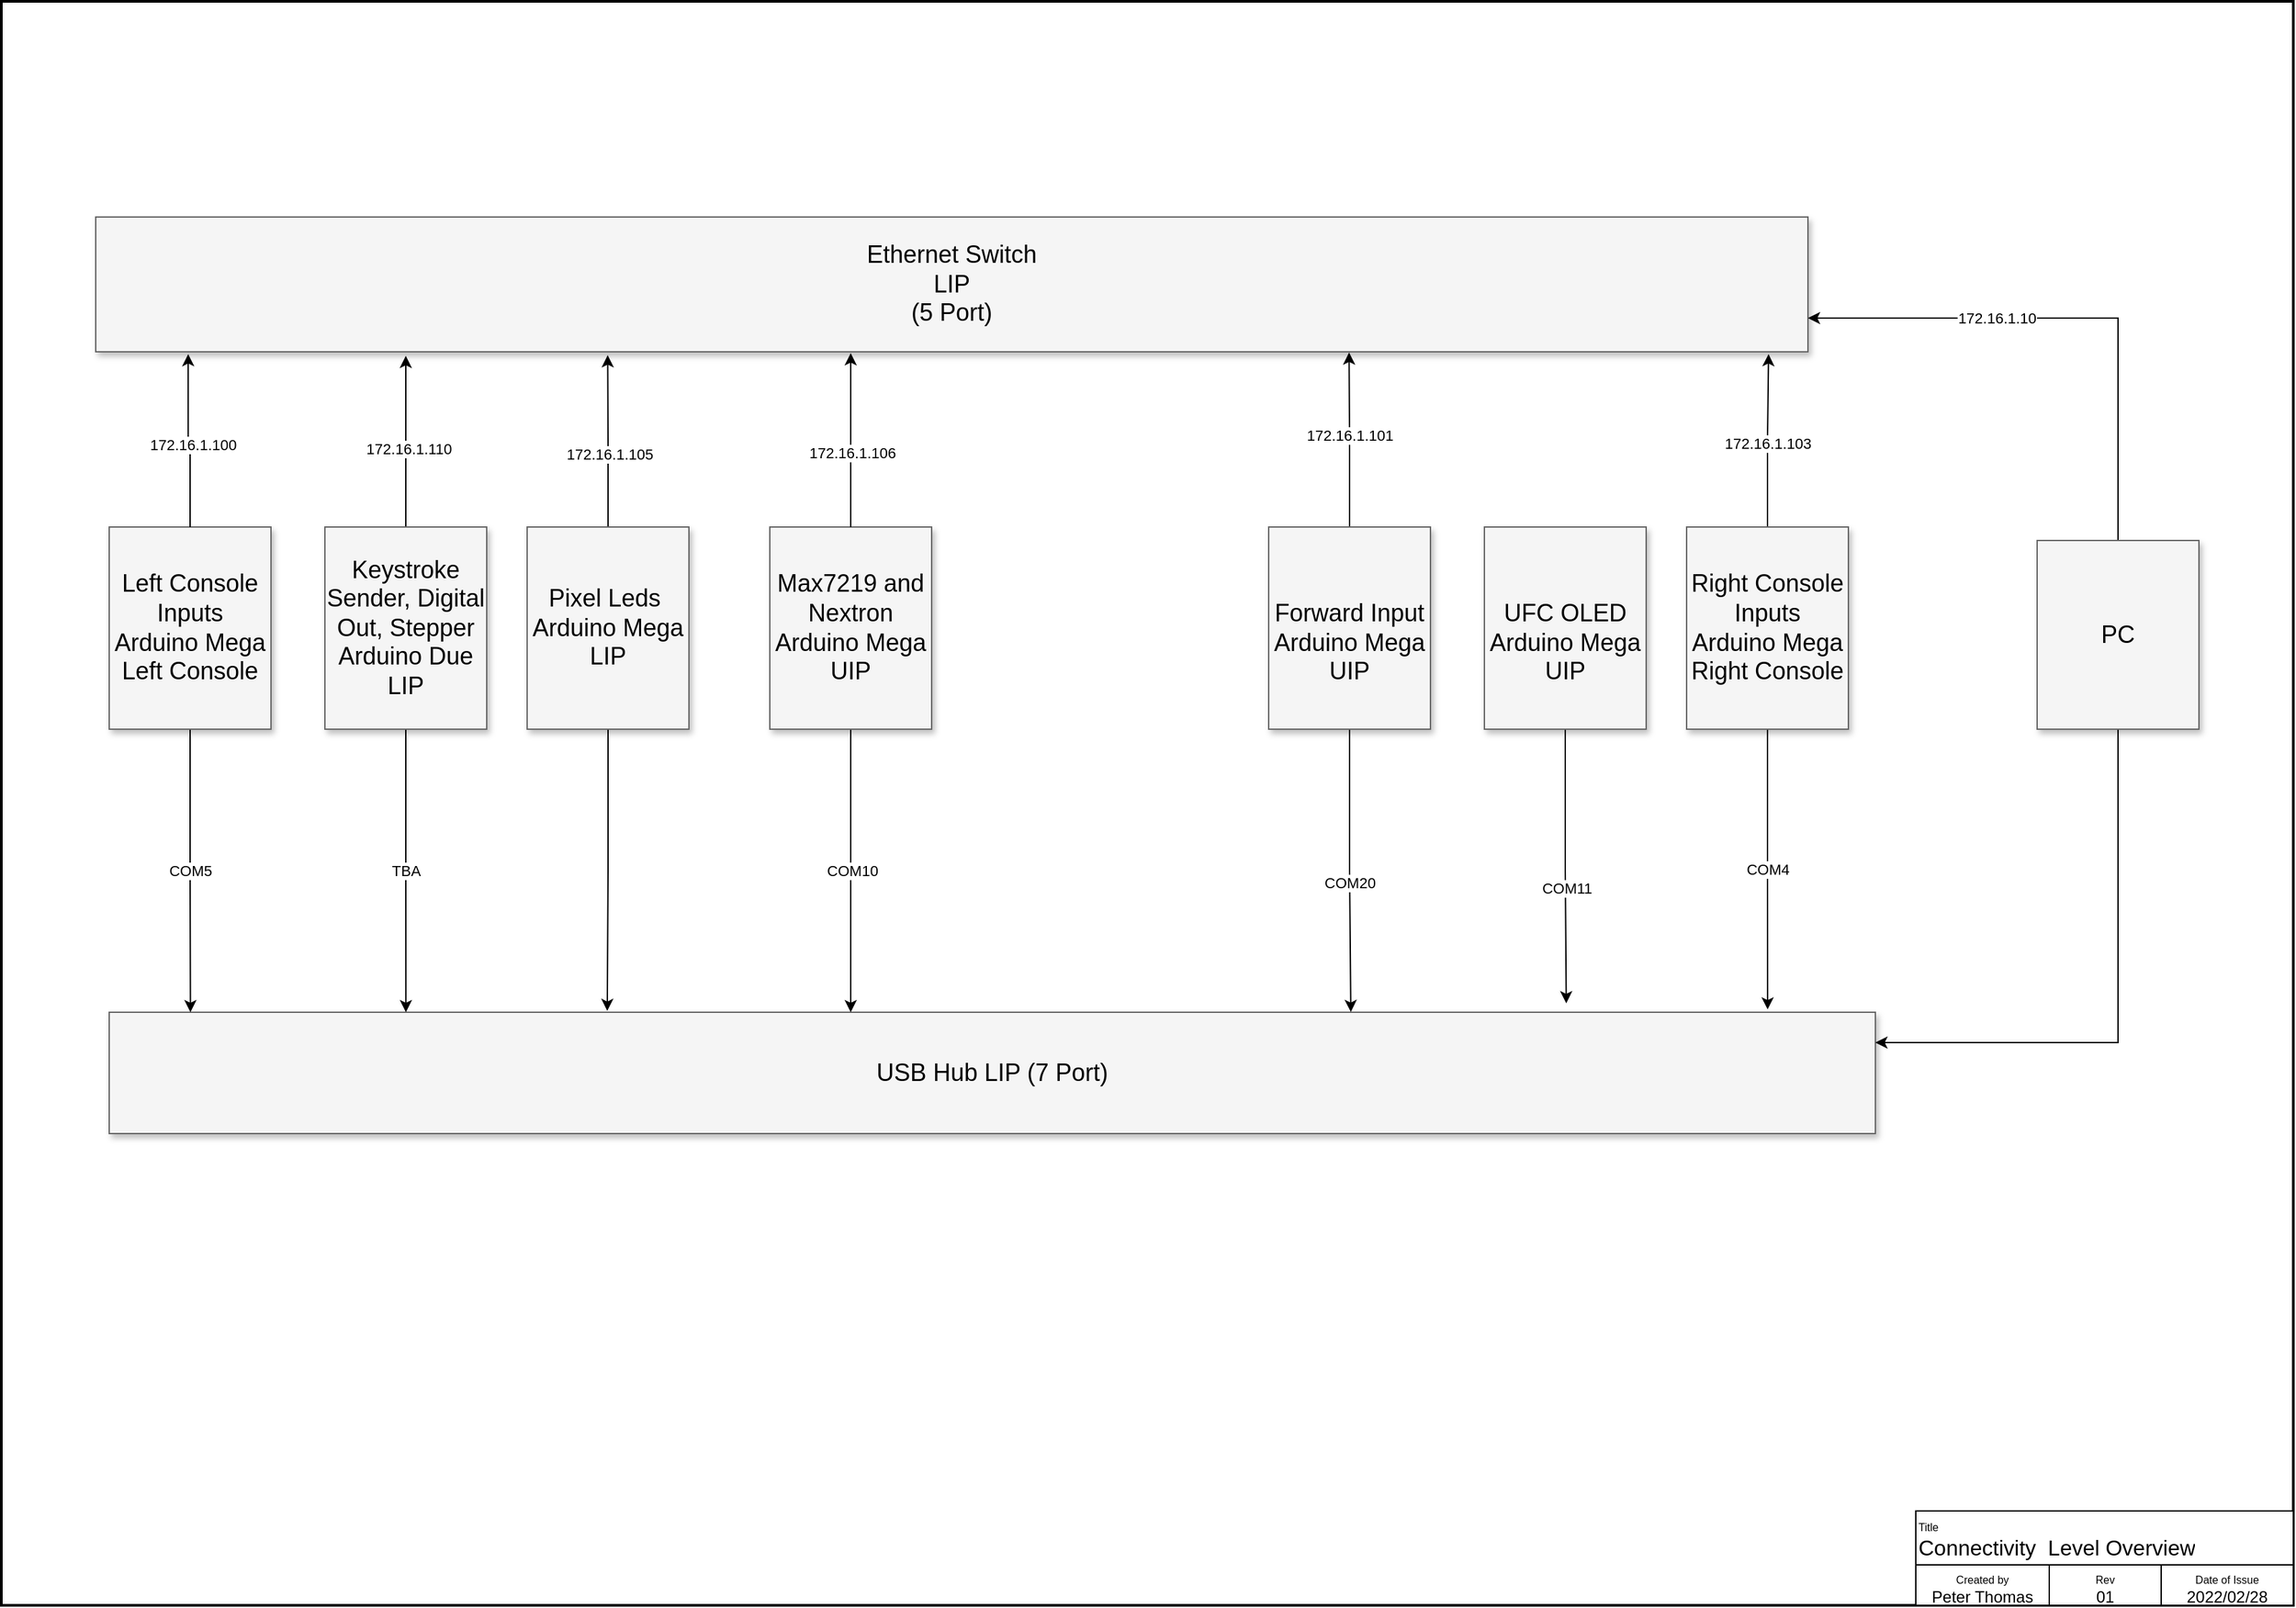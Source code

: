 <mxfile version="16.5.1" type="device" pages="4"><diagram name="High Level Connectivity" id="90a13364-a465-7bf4-72fc-28e22215d7a0"><mxGraphModel dx="1843" dy="1300" grid="1" gridSize="10" guides="1" tooltips="1" connect="1" arrows="1" fold="1" page="1" pageScale="1.5" pageWidth="1169" pageHeight="827" background="none" math="0" shadow="0"><root><mxCell id="0" style=";html=1;"/><mxCell id="1" style=";html=1;" parent="0"/><mxCell id="3a17f1ce550125da-2" value="USB Hub LIP (7 Port)" style="whiteSpace=wrap;html=1;shadow=1;fontSize=18;fillColor=#f5f5f5;strokeColor=#666666;" parent="1" vertex="1"><mxGeometry x="100" y="770" width="1310" height="90" as="geometry"/></mxCell><mxCell id="ErY9D0-MW4yFGlVTtgn--32" style="edgeStyle=orthogonalEdgeStyle;rounded=0;orthogonalLoop=1;jettySize=auto;html=1;exitX=0.5;exitY=1;exitDx=0;exitDy=0;" parent="1" source="3a17f1ce550125da-8" target="3a17f1ce550125da-2" edge="1"><mxGeometry relative="1" as="geometry"><Array as="points"><mxPoint x="650" y="720"/><mxPoint x="650" y="720"/></Array></mxGeometry></mxCell><mxCell id="rCOId5njAp8fymboXXMc-9" value="COM10" style="edgeLabel;html=1;align=center;verticalAlign=middle;resizable=0;points=[];" parent="ErY9D0-MW4yFGlVTtgn--32" vertex="1" connectable="0"><mxGeometry x="-0.005" y="1" relative="1" as="geometry"><mxPoint as="offset"/></mxGeometry></mxCell><mxCell id="3a17f1ce550125da-8" value="Max7219 and Nextron&lt;br&gt;Arduino Mega&lt;br&gt;UIP" style="whiteSpace=wrap;html=1;shadow=1;fontSize=18;fillColor=#f5f5f5;strokeColor=#666666;" parent="1" vertex="1"><mxGeometry x="590" y="410" width="120" height="150" as="geometry"/></mxCell><mxCell id="ErY9D0-MW4yFGlVTtgn--2" value="Ethernet Switch&lt;br&gt;LIP&lt;br&gt;(5 Port)" style="whiteSpace=wrap;html=1;shadow=1;fontSize=18;fillColor=#f5f5f5;strokeColor=#666666;" parent="1" vertex="1"><mxGeometry x="90" y="180" width="1270" height="100" as="geometry"/></mxCell><mxCell id="ErY9D0-MW4yFGlVTtgn--22" style="edgeStyle=orthogonalEdgeStyle;rounded=0;orthogonalLoop=1;jettySize=auto;html=1;exitX=0.5;exitY=0;exitDx=0;exitDy=0;entryX=0.732;entryY=1.005;entryDx=0;entryDy=0;entryPerimeter=0;" parent="1" source="ErY9D0-MW4yFGlVTtgn--4" target="ErY9D0-MW4yFGlVTtgn--2" edge="1"><mxGeometry relative="1" as="geometry"/></mxCell><mxCell id="rCOId5njAp8fymboXXMc-13" value="172.16.1.101" style="edgeLabel;html=1;align=center;verticalAlign=middle;resizable=0;points=[];" parent="ErY9D0-MW4yFGlVTtgn--22" vertex="1" connectable="0"><mxGeometry x="0.053" relative="1" as="geometry"><mxPoint as="offset"/></mxGeometry></mxCell><mxCell id="ErY9D0-MW4yFGlVTtgn--29" style="edgeStyle=orthogonalEdgeStyle;rounded=0;orthogonalLoop=1;jettySize=auto;html=1;exitX=0.5;exitY=1;exitDx=0;exitDy=0;entryX=0.703;entryY=-0.002;entryDx=0;entryDy=0;entryPerimeter=0;" parent="1" source="ErY9D0-MW4yFGlVTtgn--4" target="3a17f1ce550125da-2" edge="1"><mxGeometry relative="1" as="geometry"><mxPoint x="1020" y="760" as="targetPoint"/></mxGeometry></mxCell><mxCell id="rCOId5njAp8fymboXXMc-11" value="COM20" style="edgeLabel;html=1;align=center;verticalAlign=middle;resizable=0;points=[];" parent="ErY9D0-MW4yFGlVTtgn--29" vertex="1" connectable="0"><mxGeometry x="0.086" y="-1" relative="1" as="geometry"><mxPoint as="offset"/></mxGeometry></mxCell><mxCell id="ErY9D0-MW4yFGlVTtgn--4" value="&lt;br&gt;Forward Input&lt;br&gt;Arduino Mega&lt;br&gt;UIP" style="whiteSpace=wrap;html=1;shadow=1;fontSize=18;fillColor=#f5f5f5;strokeColor=#666666;" parent="1" vertex="1"><mxGeometry x="960" y="410" width="120" height="150" as="geometry"/></mxCell><mxCell id="ErY9D0-MW4yFGlVTtgn--13" style="edgeStyle=orthogonalEdgeStyle;rounded=0;orthogonalLoop=1;jettySize=auto;html=1;" parent="1" source="ErY9D0-MW4yFGlVTtgn--5" edge="1"><mxGeometry relative="1" as="geometry"><mxPoint x="320" y="283" as="targetPoint"/><Array as="points"><mxPoint x="320" y="283"/></Array></mxGeometry></mxCell><mxCell id="rCOId5njAp8fymboXXMc-3" value="172.16.1.110" style="edgeLabel;html=1;align=center;verticalAlign=middle;resizable=0;points=[];" parent="ErY9D0-MW4yFGlVTtgn--13" vertex="1" connectable="0"><mxGeometry x="-0.081" y="-2" relative="1" as="geometry"><mxPoint as="offset"/></mxGeometry></mxCell><mxCell id="rCOId5njAp8fymboXXMc-4" style="edgeStyle=orthogonalEdgeStyle;rounded=0;orthogonalLoop=1;jettySize=auto;html=1;entryX=0.168;entryY=0;entryDx=0;entryDy=0;entryPerimeter=0;" parent="1" source="ErY9D0-MW4yFGlVTtgn--5" target="3a17f1ce550125da-2" edge="1"><mxGeometry relative="1" as="geometry"/></mxCell><mxCell id="rCOId5njAp8fymboXXMc-8" value="TBA" style="edgeLabel;html=1;align=center;verticalAlign=middle;resizable=0;points=[];" parent="rCOId5njAp8fymboXXMc-4" vertex="1" connectable="0"><mxGeometry x="-0.005" relative="1" as="geometry"><mxPoint as="offset"/></mxGeometry></mxCell><mxCell id="ErY9D0-MW4yFGlVTtgn--5" value="Keystroke Sender, Digital Out, Stepper&lt;br&gt;Arduino Due&lt;br&gt;LIP" style="whiteSpace=wrap;html=1;shadow=1;fontSize=18;fillColor=#f5f5f5;strokeColor=#666666;" parent="1" vertex="1"><mxGeometry x="260" y="410" width="120" height="150" as="geometry"/></mxCell><mxCell id="ErY9D0-MW4yFGlVTtgn--30" style="edgeStyle=orthogonalEdgeStyle;rounded=0;orthogonalLoop=1;jettySize=auto;html=1;exitX=0.5;exitY=1;exitDx=0;exitDy=0;entryX=0.825;entryY=-0.074;entryDx=0;entryDy=0;entryPerimeter=0;" parent="1" source="ErY9D0-MW4yFGlVTtgn--10" target="3a17f1ce550125da-2" edge="1"><mxGeometry relative="1" as="geometry"/></mxCell><mxCell id="rCOId5njAp8fymboXXMc-12" value="COM11" style="edgeLabel;html=1;align=center;verticalAlign=middle;resizable=0;points=[];" parent="ErY9D0-MW4yFGlVTtgn--30" vertex="1" connectable="0"><mxGeometry x="0.159" relative="1" as="geometry"><mxPoint as="offset"/></mxGeometry></mxCell><mxCell id="ErY9D0-MW4yFGlVTtgn--10" value="&lt;br&gt;UFC OLED&lt;br&gt;Arduino Mega&lt;br&gt;UIP" style="whiteSpace=wrap;html=1;shadow=1;fontSize=18;fillColor=#f5f5f5;strokeColor=#666666;" parent="1" vertex="1"><mxGeometry x="1120" y="410" width="120" height="150" as="geometry"/></mxCell><mxCell id="ErY9D0-MW4yFGlVTtgn--16" style="edgeStyle=orthogonalEdgeStyle;rounded=0;orthogonalLoop=1;jettySize=auto;html=1;exitX=0.5;exitY=0;exitDx=0;exitDy=0;" parent="1" source="3a17f1ce550125da-8" edge="1"><mxGeometry relative="1" as="geometry"><mxPoint x="480" y="420" as="sourcePoint"/><mxPoint x="650" y="281" as="targetPoint"/><Array as="points"><mxPoint x="650" y="281"/></Array></mxGeometry></mxCell><mxCell id="rCOId5njAp8fymboXXMc-16" value="172.16.1.106" style="edgeLabel;html=1;align=center;verticalAlign=middle;resizable=0;points=[];" parent="ErY9D0-MW4yFGlVTtgn--16" vertex="1" connectable="0"><mxGeometry x="-0.147" relative="1" as="geometry"><mxPoint x="1" as="offset"/></mxGeometry></mxCell><mxCell id="rCOId5njAp8fymboXXMc-5" value="COM5" style="edgeStyle=orthogonalEdgeStyle;rounded=0;orthogonalLoop=1;jettySize=auto;html=1;entryX=0.046;entryY=0;entryDx=0;entryDy=0;entryPerimeter=0;" parent="1" source="ErY9D0-MW4yFGlVTtgn--18" target="3a17f1ce550125da-2" edge="1"><mxGeometry relative="1" as="geometry"/></mxCell><mxCell id="ErY9D0-MW4yFGlVTtgn--18" value="Left Console Inputs&lt;br&gt;Arduino Mega&lt;br&gt;Left Console" style="whiteSpace=wrap;html=1;shadow=1;fontSize=18;fillColor=#f5f5f5;strokeColor=#666666;" parent="1" vertex="1"><mxGeometry x="100" y="410" width="120" height="150" as="geometry"/></mxCell><mxCell id="ErY9D0-MW4yFGlVTtgn--24" style="edgeStyle=orthogonalEdgeStyle;rounded=0;orthogonalLoop=1;jettySize=auto;html=1;exitX=0.5;exitY=0;exitDx=0;exitDy=0;entryX=0.977;entryY=1.017;entryDx=0;entryDy=0;entryPerimeter=0;" parent="1" source="ErY9D0-MW4yFGlVTtgn--19" target="ErY9D0-MW4yFGlVTtgn--2" edge="1"><mxGeometry relative="1" as="geometry"/></mxCell><mxCell id="rCOId5njAp8fymboXXMc-14" value="172.16.1.103" style="edgeLabel;html=1;align=center;verticalAlign=middle;resizable=0;points=[];" parent="ErY9D0-MW4yFGlVTtgn--24" vertex="1" connectable="0"><mxGeometry x="-0.04" relative="1" as="geometry"><mxPoint as="offset"/></mxGeometry></mxCell><mxCell id="ErY9D0-MW4yFGlVTtgn--31" value="COM4" style="edgeStyle=orthogonalEdgeStyle;rounded=0;orthogonalLoop=1;jettySize=auto;html=1;exitX=0.5;exitY=1;exitDx=0;exitDy=0;entryX=0.939;entryY=-0.023;entryDx=0;entryDy=0;entryPerimeter=0;" parent="1" source="ErY9D0-MW4yFGlVTtgn--19" target="3a17f1ce550125da-2" edge="1"><mxGeometry relative="1" as="geometry"/></mxCell><mxCell id="ErY9D0-MW4yFGlVTtgn--19" value="Right Console Inputs&lt;br&gt;Arduino Mega&lt;br&gt;Right Console" style="whiteSpace=wrap;html=1;shadow=1;fontSize=18;fillColor=#f5f5f5;strokeColor=#666666;" parent="1" vertex="1"><mxGeometry x="1270" y="410" width="120" height="150" as="geometry"/></mxCell><mxCell id="ErY9D0-MW4yFGlVTtgn--21" style="edgeStyle=orthogonalEdgeStyle;rounded=0;orthogonalLoop=1;jettySize=auto;html=1;entryX=0.054;entryY=1.017;entryDx=0;entryDy=0;entryPerimeter=0;exitX=0.5;exitY=0;exitDx=0;exitDy=0;" parent="1" source="ErY9D0-MW4yFGlVTtgn--18" target="ErY9D0-MW4yFGlVTtgn--2" edge="1"><mxGeometry relative="1" as="geometry"><mxPoint x="330" y="420" as="sourcePoint"/><mxPoint x="259.84" y="293" as="targetPoint"/></mxGeometry></mxCell><mxCell id="rCOId5njAp8fymboXXMc-2" value="172.16.1.100" style="edgeLabel;html=1;align=center;verticalAlign=middle;resizable=0;points=[];" parent="ErY9D0-MW4yFGlVTtgn--21" vertex="1" connectable="0"><mxGeometry x="-0.049" y="-2" relative="1" as="geometry"><mxPoint as="offset"/></mxGeometry></mxCell><mxCell id="rCOId5njAp8fymboXXMc-6" style="edgeStyle=orthogonalEdgeStyle;rounded=0;orthogonalLoop=1;jettySize=auto;html=1;entryX=0.299;entryY=1.025;entryDx=0;entryDy=0;entryPerimeter=0;" parent="1" source="rCOId5njAp8fymboXXMc-1" target="ErY9D0-MW4yFGlVTtgn--2" edge="1"><mxGeometry relative="1" as="geometry"/></mxCell><mxCell id="rCOId5njAp8fymboXXMc-7" value="172.16.1.105" style="edgeLabel;html=1;align=center;verticalAlign=middle;resizable=0;points=[];" parent="rCOId5njAp8fymboXXMc-6" vertex="1" connectable="0"><mxGeometry x="-0.147" relative="1" as="geometry"><mxPoint x="1" as="offset"/></mxGeometry></mxCell><mxCell id="kwEfgKn98RgfPKLi1n7x-1" style="edgeStyle=orthogonalEdgeStyle;rounded=0;orthogonalLoop=1;jettySize=auto;html=1;exitX=0.5;exitY=1;exitDx=0;exitDy=0;entryX=0.282;entryY=-0.011;entryDx=0;entryDy=0;entryPerimeter=0;" edge="1" parent="1" source="rCOId5njAp8fymboXXMc-1" target="3a17f1ce550125da-2"><mxGeometry relative="1" as="geometry"/></mxCell><mxCell id="rCOId5njAp8fymboXXMc-1" value="Pixel Leds&amp;nbsp;&lt;br&gt;Arduino Mega&lt;br&gt;LIP" style="whiteSpace=wrap;html=1;shadow=1;fontSize=18;fillColor=#f5f5f5;strokeColor=#666666;" parent="1" vertex="1"><mxGeometry x="410" y="410" width="120" height="150" as="geometry"/></mxCell><mxCell id="z5apKSdLAX41EXkyEmHB-2" value="172.16.1.10" style="edgeStyle=orthogonalEdgeStyle;rounded=0;orthogonalLoop=1;jettySize=auto;html=1;exitX=0.5;exitY=0;exitDx=0;exitDy=0;entryX=1;entryY=0.75;entryDx=0;entryDy=0;" parent="1" source="z5apKSdLAX41EXkyEmHB-1" target="ErY9D0-MW4yFGlVTtgn--2" edge="1"><mxGeometry x="0.291" relative="1" as="geometry"><mxPoint as="offset"/></mxGeometry></mxCell><mxCell id="z5apKSdLAX41EXkyEmHB-3" style="edgeStyle=orthogonalEdgeStyle;rounded=0;orthogonalLoop=1;jettySize=auto;html=1;exitX=0.5;exitY=1;exitDx=0;exitDy=0;entryX=1;entryY=0.25;entryDx=0;entryDy=0;" parent="1" source="z5apKSdLAX41EXkyEmHB-1" target="3a17f1ce550125da-2" edge="1"><mxGeometry relative="1" as="geometry"/></mxCell><mxCell id="z5apKSdLAX41EXkyEmHB-1" value="PC" style="whiteSpace=wrap;html=1;shadow=1;fontSize=18;fillColor=#f5f5f5;strokeColor=#666666;" parent="1" vertex="1"><mxGeometry x="1530" y="420" width="120" height="140" as="geometry"/></mxCell><mxCell id="NYI70l6ZTquz3oRlvXDL-1" value="" style="rounded=0;whiteSpace=wrap;html=1;fontSize=12;strokeColor=default;strokeWidth=2;fillColor=none;" vertex="1" parent="1"><mxGeometry x="20" y="20" width="1700" height="1190" as="geometry"/></mxCell><mxCell id="NYI70l6ZTquz3oRlvXDL-12" value="Title Block" parent="0"/><mxCell id="NYI70l6ZTquz3oRlvXDL-2" value="" style="shape=table;html=1;whiteSpace=wrap;startSize=0;container=1;collapsible=0;childLayout=tableLayout;" vertex="1" parent="NYI70l6ZTquz3oRlvXDL-12"><mxGeometry x="1440" y="1140" width="280" height="70" as="geometry"/></mxCell><mxCell id="NYI70l6ZTquz3oRlvXDL-3" value="" style="shape=tableRow;horizontal=0;startSize=0;swimlaneHead=0;swimlaneBody=0;top=0;left=0;bottom=0;right=0;collapsible=0;dropTarget=0;fillColor=none;points=[[0,0.5],[1,0.5]];portConstraint=eastwest;" vertex="1" parent="NYI70l6ZTquz3oRlvXDL-2"><mxGeometry width="280" height="40" as="geometry"/></mxCell><mxCell id="NYI70l6ZTquz3oRlvXDL-4" value="&lt;div&gt;&lt;span&gt;&lt;font style=&quot;font-size: 8px&quot;&gt;Title&lt;/font&gt;&lt;/span&gt;&lt;/div&gt;&lt;font size=&quot;1&quot;&gt;&lt;div style=&quot;font-size: 16px&quot;&gt;Connectivity&amp;nbsp; Level Overview&lt;/div&gt;&lt;/font&gt;" style="shape=partialRectangle;html=1;whiteSpace=wrap;connectable=0;fillColor=none;top=0;left=0;bottom=0;right=0;overflow=hidden;strokeColor=default;strokeWidth=0;rowspan=1;colspan=3;align=left;" vertex="1" parent="NYI70l6ZTquz3oRlvXDL-3"><mxGeometry width="280" height="40" as="geometry"><mxRectangle width="99" height="40" as="alternateBounds"/></mxGeometry></mxCell><mxCell id="NYI70l6ZTquz3oRlvXDL-5" value="" style="shape=partialRectangle;html=1;whiteSpace=wrap;connectable=0;fillColor=none;top=0;left=0;bottom=0;right=0;overflow=hidden;" vertex="1" visible="0" parent="NYI70l6ZTquz3oRlvXDL-3"><mxGeometry x="99" width="83" height="40" as="geometry"><mxRectangle width="83" height="40" as="alternateBounds"/></mxGeometry></mxCell><mxCell id="NYI70l6ZTquz3oRlvXDL-6" value="" style="shape=partialRectangle;html=1;whiteSpace=wrap;connectable=0;fillColor=none;top=0;left=0;bottom=0;right=0;overflow=hidden;" vertex="1" visible="0" parent="NYI70l6ZTquz3oRlvXDL-3"><mxGeometry x="182" width="98" height="40" as="geometry"><mxRectangle width="98" height="40" as="alternateBounds"/></mxGeometry></mxCell><mxCell id="NYI70l6ZTquz3oRlvXDL-7" value="" style="shape=tableRow;horizontal=0;startSize=0;swimlaneHead=0;swimlaneBody=0;top=0;left=0;bottom=0;right=0;collapsible=0;dropTarget=0;fillColor=none;points=[[0,0.5],[1,0.5]];portConstraint=eastwest;" vertex="1" parent="NYI70l6ZTquz3oRlvXDL-2"><mxGeometry y="40" width="280" height="30" as="geometry"/></mxCell><mxCell id="NYI70l6ZTquz3oRlvXDL-8" value="&lt;font style=&quot;font-size: 8px&quot;&gt;Created by&lt;/font&gt;&lt;br&gt;&lt;font style=&quot;font-size: 12px&quot;&gt;&lt;font style=&quot;font-size: 12px&quot;&gt;P&lt;/font&gt;&lt;font style=&quot;font-size: 12px&quot;&gt;eter Thomas&lt;/font&gt;&lt;/font&gt;" style="shape=partialRectangle;html=1;whiteSpace=wrap;connectable=0;fillColor=none;top=0;left=0;bottom=0;right=0;overflow=hidden;" vertex="1" parent="NYI70l6ZTquz3oRlvXDL-7"><mxGeometry width="99" height="30" as="geometry"><mxRectangle width="99" height="30" as="alternateBounds"/></mxGeometry></mxCell><mxCell id="NYI70l6ZTquz3oRlvXDL-9" value="&lt;font style=&quot;font-size: 8px&quot;&gt;Rev &lt;/font&gt;&lt;br&gt;&lt;font style=&quot;font-size: 12px&quot;&gt;01&lt;/font&gt;" style="shape=partialRectangle;html=1;whiteSpace=wrap;connectable=0;fillColor=none;top=0;left=0;bottom=0;right=0;overflow=hidden;" vertex="1" parent="NYI70l6ZTquz3oRlvXDL-7"><mxGeometry x="99" width="83" height="30" as="geometry"><mxRectangle width="83" height="30" as="alternateBounds"/></mxGeometry></mxCell><mxCell id="NYI70l6ZTquz3oRlvXDL-10" value="&lt;font style=&quot;font-size: 8px&quot;&gt;Date of Issue&lt;/font&gt;&lt;br&gt;&lt;font style=&quot;font-size: 12px&quot;&gt;2022/02/28&lt;/font&gt;" style="shape=partialRectangle;html=1;whiteSpace=wrap;connectable=0;fillColor=none;top=0;left=0;bottom=0;right=0;overflow=hidden;pointerEvents=1;" vertex="1" parent="NYI70l6ZTquz3oRlvXDL-7"><mxGeometry x="182" width="98" height="30" as="geometry"><mxRectangle width="98" height="30" as="alternateBounds"/></mxGeometry></mxCell></root></mxGraphModel></diagram><diagram id="qiJZxlPgQAFWJRkuP9f3" name="Right Console"><mxGraphModel dx="1106" dy="780" grid="1" gridSize="10" guides="1" tooltips="1" connect="1" arrows="1" fold="1" page="1" pageScale="1" pageWidth="1169" pageHeight="827" math="0" shadow="0"><root><mxCell id="CCe9zNLBLnzSjQM0MfgL-0"/><mxCell id="CCe9zNLBLnzSjQM0MfgL-1" parent="CCe9zNLBLnzSjQM0MfgL-0"/><mxCell id="CCe9zNLBLnzSjQM0MfgL-12" value="12V Front PSU" style="text;html=1;resizable=0;autosize=1;align=center;verticalAlign=middle;points=[];fillColor=none;strokeColor=none;rounded=0;" parent="CCe9zNLBLnzSjQM0MfgL-1" vertex="1"><mxGeometry x="170" y="740.07" width="100" height="20" as="geometry"/></mxCell><mxCell id="CCe9zNLBLnzSjQM0MfgL-37" value="HYD PRESSURE" style="edgeStyle=orthogonalEdgeStyle;rounded=0;orthogonalLoop=1;jettySize=auto;html=1;exitX=1;exitY=0.75;exitDx=0;exitDy=0;entryX=0.25;entryY=0;entryDx=0;entryDy=0;fontSize=12;endArrow=none;endFill=0;endSize=2;" parent="CCe9zNLBLnzSjQM0MfgL-1" source="CCe9zNLBLnzSjQM0MfgL-14" target="CCe9zNLBLnzSjQM0MfgL-34" edge="1"><mxGeometry relative="1" as="geometry"/></mxCell><mxCell id="CCe9zNLBLnzSjQM0MfgL-14" value="RIGHT OUTPUT DISTRIBUTION BOARD" style="rounded=1;whiteSpace=wrap;html=1;" parent="CCe9zNLBLnzSjQM0MfgL-1" vertex="1"><mxGeometry x="697" y="183.57" width="110" height="60" as="geometry"/></mxCell><mxCell id="CCe9zNLBLnzSjQM0MfgL-22" value="DIGITAL" style="edgeStyle=none;rounded=0;orthogonalLoop=1;jettySize=auto;html=1;exitX=1;exitY=0.25;exitDx=0;exitDy=0;entryX=0;entryY=0.25;entryDx=0;entryDy=0;endArrow=none;endFill=0;endSize=2;" parent="CCe9zNLBLnzSjQM0MfgL-1" source="CCe9zNLBLnzSjQM0MfgL-15" target="CCe9zNLBLnzSjQM0MfgL-38" edge="1"><mxGeometry relative="1" as="geometry"/></mxCell><mxCell id="CCe9zNLBLnzSjQM0MfgL-23" value="PRIMARY ANALOG" style="edgeStyle=none;rounded=0;orthogonalLoop=1;jettySize=auto;html=1;exitX=1;exitY=0.75;exitDx=0;exitDy=0;entryX=0;entryY=0.75;entryDx=0;entryDy=0;endArrow=none;endFill=0;endSize=2;" parent="CCe9zNLBLnzSjQM0MfgL-1" source="CCe9zNLBLnzSjQM0MfgL-15" target="CCe9zNLBLnzSjQM0MfgL-38" edge="1"><mxGeometry relative="1" as="geometry"/></mxCell><mxCell id="CCe9zNLBLnzSjQM0MfgL-15" value="RIGHT INPUT MEGA" style="rounded=1;whiteSpace=wrap;html=1;" parent="CCe9zNLBLnzSjQM0MfgL-1" vertex="1"><mxGeometry x="371" y="397.57" width="110" height="60" as="geometry"/></mxCell><mxCell id="CCe9zNLBLnzSjQM0MfgL-26" style="edgeStyle=orthogonalEdgeStyle;rounded=0;orthogonalLoop=1;jettySize=auto;html=1;exitX=0.75;exitY=0;exitDx=0;exitDy=0;entryX=0.25;entryY=1;entryDx=0;entryDy=0;endArrow=none;endFill=0;endSize=2;" parent="CCe9zNLBLnzSjQM0MfgL-1" source="CCe9zNLBLnzSjQM0MfgL-24" target="CCe9zNLBLnzSjQM0MfgL-15" edge="1"><mxGeometry relative="1" as="geometry"/></mxCell><mxCell id="CCe9zNLBLnzSjQM0MfgL-27" value="Analog" style="edgeLabel;html=1;align=center;verticalAlign=middle;resizable=0;points=[];" parent="CCe9zNLBLnzSjQM0MfgL-26" vertex="1" connectable="0"><mxGeometry x="0.097" y="1" relative="1" as="geometry"><mxPoint as="offset"/></mxGeometry></mxCell><mxCell id="CCe9zNLBLnzSjQM0MfgL-24" value="UFC PCB" style="rounded=1;whiteSpace=wrap;html=1;" parent="CCe9zNLBLnzSjQM0MfgL-1" vertex="1"><mxGeometry x="240" y="503.57" width="110" height="60" as="geometry"/></mxCell><mxCell id="CCe9zNLBLnzSjQM0MfgL-29" style="edgeStyle=orthogonalEdgeStyle;rounded=0;orthogonalLoop=1;jettySize=auto;html=1;exitX=1;exitY=0.75;exitDx=0;exitDy=0;entryX=0.25;entryY=0;entryDx=0;entryDy=0;endArrow=none;endFill=0;endSize=2;" parent="CCe9zNLBLnzSjQM0MfgL-1" source="CCe9zNLBLnzSjQM0MfgL-28" target="CCe9zNLBLnzSjQM0MfgL-15" edge="1"><mxGeometry relative="1" as="geometry"/></mxCell><mxCell id="CCe9zNLBLnzSjQM0MfgL-28" value="USB HUB&lt;br&gt;(LIP)" style="rounded=1;whiteSpace=wrap;html=1;" parent="CCe9zNLBLnzSjQM0MfgL-1" vertex="1"><mxGeometry x="240" y="303.57" width="110" height="60" as="geometry"/></mxCell><mxCell id="K19Ia9L1QFOBnqQDld7t-14" style="edgeStyle=orthogonalEdgeStyle;rounded=0;orthogonalLoop=1;jettySize=auto;html=1;exitX=1;exitY=0.5;exitDx=0;exitDy=0;entryX=0;entryY=0.5;entryDx=0;entryDy=0;fontSize=16;endArrow=none;endFill=0;" parent="CCe9zNLBLnzSjQM0MfgL-1" source="CCe9zNLBLnzSjQM0MfgL-2" target="_4kfCpDlFvk3A4yoEjsY-0" edge="1"><mxGeometry relative="1" as="geometry"/></mxCell><mxCell id="CCe9zNLBLnzSjQM0MfgL-2" value="12V to 24V&amp;nbsp;&lt;br&gt;BUC" style="rounded=1;whiteSpace=wrap;html=1;" parent="CCe9zNLBLnzSjQM0MfgL-1" vertex="1"><mxGeometry x="330" y="709.57" width="110" height="30.5" as="geometry"/></mxCell><mxCell id="CCe9zNLBLnzSjQM0MfgL-5" style="rounded=0;orthogonalLoop=1;jettySize=auto;html=1;exitX=1;exitY=0.84;exitDx=0;exitDy=0;exitPerimeter=0;entryX=0;entryY=0.5;entryDx=0;entryDy=0;endArrow=none;endFill=0;" parent="CCe9zNLBLnzSjQM0MfgL-1" source="CCe9zNLBLnzSjQM0MfgL-3" target="CCe9zNLBLnzSjQM0MfgL-2" edge="1"><mxGeometry relative="1" as="geometry"/></mxCell><mxCell id="CCe9zNLBLnzSjQM0MfgL-3" value="" style="pointerEvents=1;verticalLabelPosition=bottom;shadow=0;dashed=0;align=center;html=1;verticalAlign=top;shape=mxgraph.electrical.electro-mechanical.simple_switch;" parent="CCe9zNLBLnzSjQM0MfgL-1" vertex="1"><mxGeometry x="240" y="708.57" width="75" height="19" as="geometry"/></mxCell><mxCell id="CCe9zNLBLnzSjQM0MfgL-10" value="" style="endArrow=none;html=1;rounded=0;" parent="CCe9zNLBLnzSjQM0MfgL-1" edge="1"><mxGeometry width="50" height="50" relative="1" as="geometry"><mxPoint x="240" y="768.57" as="sourcePoint"/><mxPoint x="600" y="768.57" as="targetPoint"/></mxGeometry></mxCell><mxCell id="CCe9zNLBLnzSjQM0MfgL-30" value="Cabin Utility Light" style="text;html=1;resizable=0;autosize=1;align=center;verticalAlign=middle;points=[];fillColor=none;strokeColor=none;rounded=0;fontSize=18;" parent="CCe9zNLBLnzSjQM0MfgL-1" vertex="1"><mxGeometry x="325" y="648.57" width="160" height="30" as="geometry"/></mxCell><mxCell id="CCe9zNLBLnzSjQM0MfgL-32" style="edgeStyle=orthogonalEdgeStyle;rounded=0;orthogonalLoop=1;jettySize=auto;html=1;exitX=1;exitY=0.5;exitDx=0;exitDy=0;fontSize=18;endArrow=none;endFill=0;endSize=2;entryX=0.25;entryY=1;entryDx=0;entryDy=0;" parent="CCe9zNLBLnzSjQM0MfgL-1" source="CCe9zNLBLnzSjQM0MfgL-31" target="CCe9zNLBLnzSjQM0MfgL-14" edge="1"><mxGeometry relative="1" as="geometry"><mxPoint x="660" y="473.57" as="targetPoint"/></mxGeometry></mxCell><mxCell id="CCe9zNLBLnzSjQM0MfgL-33" value="12V" style="edgeLabel;html=1;align=center;verticalAlign=middle;resizable=0;points=[];fontSize=12;" parent="CCe9zNLBLnzSjQM0MfgL-32" vertex="1" connectable="0"><mxGeometry x="-0.297" y="-1" relative="1" as="geometry"><mxPoint as="offset"/></mxGeometry></mxCell><mxCell id="CCe9zNLBLnzSjQM0MfgL-31" value="PRIMARY POWER SUPPLY PCB" style="rounded=1;whiteSpace=wrap;html=1;" parent="CCe9zNLBLnzSjQM0MfgL-1" vertex="1"><mxGeometry x="580" y="273.57" width="110" height="60" as="geometry"/></mxCell><mxCell id="CCe9zNLBLnzSjQM0MfgL-35" value="DIGITAL" style="edgeStyle=orthogonalEdgeStyle;rounded=0;orthogonalLoop=1;jettySize=auto;html=1;exitX=0;exitY=0.5;exitDx=0;exitDy=0;entryX=0.5;entryY=1;entryDx=0;entryDy=0;fontSize=12;endArrow=none;endFill=0;endSize=2;" parent="CCe9zNLBLnzSjQM0MfgL-1" source="CCe9zNLBLnzSjQM0MfgL-34" target="CCe9zNLBLnzSjQM0MfgL-14" edge="1"><mxGeometry relative="1" as="geometry"/></mxCell><mxCell id="CCe9zNLBLnzSjQM0MfgL-36" value="SERVO" style="edgeStyle=orthogonalEdgeStyle;rounded=0;orthogonalLoop=1;jettySize=auto;html=1;exitX=0;exitY=0.25;exitDx=0;exitDy=0;entryX=0.75;entryY=1;entryDx=0;entryDy=0;fontSize=12;endArrow=none;endFill=0;endSize=2;" parent="CCe9zNLBLnzSjQM0MfgL-1" source="CCe9zNLBLnzSjQM0MfgL-34" target="CCe9zNLBLnzSjQM0MfgL-14" edge="1"><mxGeometry relative="1" as="geometry"/></mxCell><mxCell id="CCe9zNLBLnzSjQM0MfgL-34" value="DIGITAL STEPPER&lt;br&gt;MEGA" style="rounded=1;whiteSpace=wrap;html=1;" parent="CCe9zNLBLnzSjQM0MfgL-1" vertex="1"><mxGeometry x="852" y="349.57" width="110" height="60" as="geometry"/></mxCell><mxCell id="CCe9zNLBLnzSjQM0MfgL-38" value="RIGHT INPUT DISTRIBUTION BOARD" style="rounded=1;whiteSpace=wrap;html=1;" parent="CCe9zNLBLnzSjQM0MfgL-1" vertex="1"><mxGeometry x="580" y="397.57" width="110" height="60" as="geometry"/></mxCell><mxCell id="CCe9zNLBLnzSjQM0MfgL-40" value="MATRIXED LEDS" style="edgeStyle=orthogonalEdgeStyle;rounded=0;orthogonalLoop=1;jettySize=auto;html=1;exitX=0.75;exitY=1;exitDx=0;exitDy=0;entryX=0;entryY=0.5;entryDx=0;entryDy=0;fontSize=12;endArrow=none;endFill=0;endSize=2;" parent="CCe9zNLBLnzSjQM0MfgL-1" source="CCe9zNLBLnzSjQM0MfgL-39" target="CCe9zNLBLnzSjQM0MfgL-14" edge="1"><mxGeometry relative="1" as="geometry"/></mxCell><mxCell id="CCe9zNLBLnzSjQM0MfgL-39" value="MAX7219 DISTRIBUTION BOARD" style="rounded=1;whiteSpace=wrap;html=1;" parent="CCe9zNLBLnzSjQM0MfgL-1" vertex="1"><mxGeometry x="430" y="123.57" width="110" height="60" as="geometry"/></mxCell><mxCell id="CCe9zNLBLnzSjQM0MfgL-42" value="MATRIXED LEDS" style="edgeStyle=orthogonalEdgeStyle;rounded=0;orthogonalLoop=1;jettySize=auto;html=1;exitX=0;exitY=0.5;exitDx=0;exitDy=0;entryX=0.75;entryY=0;entryDx=0;entryDy=0;fontSize=12;endArrow=none;endFill=0;endSize=2;" parent="CCe9zNLBLnzSjQM0MfgL-1" source="CCe9zNLBLnzSjQM0MfgL-41" target="CCe9zNLBLnzSjQM0MfgL-39" edge="1"><mxGeometry relative="1" as="geometry"/></mxCell><mxCell id="CCe9zNLBLnzSjQM0MfgL-41" value="CAUTION PANEL" style="rounded=1;whiteSpace=wrap;html=1;" parent="CCe9zNLBLnzSjQM0MfgL-1" vertex="1"><mxGeometry x="700" y="53.57" width="110" height="60" as="geometry"/></mxCell><mxCell id="CCe9zNLBLnzSjQM0MfgL-43" value="FLOOD LED DISTRIBUTION PCB" style="rounded=1;whiteSpace=wrap;html=1;" parent="CCe9zNLBLnzSjQM0MfgL-1" vertex="1"><mxGeometry x="760" y="503.57" width="110" height="60" as="geometry"/></mxCell><mxCell id="CCe9zNLBLnzSjQM0MfgL-45" value="PWM LED" style="edgeStyle=orthogonalEdgeStyle;rounded=0;orthogonalLoop=1;jettySize=auto;html=1;exitX=1;exitY=0.25;exitDx=0;exitDy=0;entryX=0;entryY=0.25;entryDx=0;entryDy=0;fontSize=12;endArrow=none;endFill=0;endSize=2;" parent="CCe9zNLBLnzSjQM0MfgL-1" source="CCe9zNLBLnzSjQM0MfgL-44" target="CCe9zNLBLnzSjQM0MfgL-43" edge="1"><mxGeometry relative="1" as="geometry"/></mxCell><mxCell id="CCe9zNLBLnzSjQM0MfgL-44" value="ANALOG DIMMER" style="rounded=1;whiteSpace=wrap;html=1;" parent="CCe9zNLBLnzSjQM0MfgL-1" vertex="1"><mxGeometry x="520" y="503.57" width="110" height="60" as="geometry"/></mxCell><mxCell id="K19Ia9L1QFOBnqQDld7t-15" style="edgeStyle=orthogonalEdgeStyle;rounded=0;orthogonalLoop=1;jettySize=auto;html=1;exitX=1;exitY=0.5;exitDx=0;exitDy=0;fontSize=16;endArrow=none;endFill=0;" parent="CCe9zNLBLnzSjQM0MfgL-1" source="_4kfCpDlFvk3A4yoEjsY-0" edge="1"><mxGeometry relative="1" as="geometry"><mxPoint x="600" y="770" as="targetPoint"/></mxGeometry></mxCell><mxCell id="_4kfCpDlFvk3A4yoEjsY-0" value="COCKPIT UTILITY LIGHT" style="rounded=1;whiteSpace=wrap;html=1;" parent="CCe9zNLBLnzSjQM0MfgL-1" vertex="1"><mxGeometry x="460" y="710" width="110" height="30.5" as="geometry"/></mxCell><mxCell id="K19Ia9L1QFOBnqQDld7t-11" value="TITLE BLOCK" style="locked=1;" parent="CCe9zNLBLnzSjQM0MfgL-0" visible="0"/><mxCell id="K19Ia9L1QFOBnqQDld7t-0" value="" style="group" parent="K19Ia9L1QFOBnqQDld7t-11" vertex="1" connectable="0"><mxGeometry x="15" y="14.0" width="1120" height="800" as="geometry"/></mxCell><mxCell id="K19Ia9L1QFOBnqQDld7t-1" value="" style="rounded=0;whiteSpace=wrap;html=1;fontSize=12;strokeColor=default;strokeWidth=2;fillColor=none;" parent="K19Ia9L1QFOBnqQDld7t-0" vertex="1"><mxGeometry width="1120" height="800" as="geometry"/></mxCell><mxCell id="K19Ia9L1QFOBnqQDld7t-2" value="" style="shape=table;html=1;whiteSpace=wrap;startSize=0;container=1;collapsible=0;childLayout=tableLayout;" parent="K19Ia9L1QFOBnqQDld7t-0" vertex="1"><mxGeometry x="839" y="729" width="280" height="70" as="geometry"/></mxCell><mxCell id="K19Ia9L1QFOBnqQDld7t-3" value="" style="shape=tableRow;horizontal=0;startSize=0;swimlaneHead=0;swimlaneBody=0;top=0;left=0;bottom=0;right=0;collapsible=0;dropTarget=0;fillColor=none;points=[[0,0.5],[1,0.5]];portConstraint=eastwest;" parent="K19Ia9L1QFOBnqQDld7t-2" vertex="1"><mxGeometry width="280" height="40" as="geometry"/></mxCell><mxCell id="K19Ia9L1QFOBnqQDld7t-4" value="&lt;div&gt;&lt;span&gt;&lt;font style=&quot;font-size: 8px&quot;&gt;Title&lt;/font&gt;&lt;/span&gt;&lt;/div&gt;&lt;font size=&quot;1&quot;&gt;&lt;div style=&quot;font-size: 16px&quot;&gt;Magnetic Switch Input to DCS&lt;/div&gt;&lt;/font&gt;" style="shape=partialRectangle;html=1;whiteSpace=wrap;connectable=0;fillColor=none;top=0;left=0;bottom=0;right=0;overflow=hidden;strokeColor=default;strokeWidth=0;rowspan=1;colspan=3;align=left;" parent="K19Ia9L1QFOBnqQDld7t-3" vertex="1"><mxGeometry width="280" height="40" as="geometry"><mxRectangle width="99" height="40" as="alternateBounds"/></mxGeometry></mxCell><mxCell id="K19Ia9L1QFOBnqQDld7t-5" value="" style="shape=partialRectangle;html=1;whiteSpace=wrap;connectable=0;fillColor=none;top=0;left=0;bottom=0;right=0;overflow=hidden;" parent="K19Ia9L1QFOBnqQDld7t-3" vertex="1" visible="0"><mxGeometry x="99" width="83" height="40" as="geometry"><mxRectangle width="83" height="40" as="alternateBounds"/></mxGeometry></mxCell><mxCell id="K19Ia9L1QFOBnqQDld7t-6" value="" style="shape=partialRectangle;html=1;whiteSpace=wrap;connectable=0;fillColor=none;top=0;left=0;bottom=0;right=0;overflow=hidden;" parent="K19Ia9L1QFOBnqQDld7t-3" vertex="1" visible="0"><mxGeometry x="182" width="98" height="40" as="geometry"><mxRectangle width="98" height="40" as="alternateBounds"/></mxGeometry></mxCell><mxCell id="K19Ia9L1QFOBnqQDld7t-7" value="" style="shape=tableRow;horizontal=0;startSize=0;swimlaneHead=0;swimlaneBody=0;top=0;left=0;bottom=0;right=0;collapsible=0;dropTarget=0;fillColor=none;points=[[0,0.5],[1,0.5]];portConstraint=eastwest;" parent="K19Ia9L1QFOBnqQDld7t-2" vertex="1"><mxGeometry y="40" width="280" height="30" as="geometry"/></mxCell><mxCell id="K19Ia9L1QFOBnqQDld7t-8" value="&lt;font style=&quot;font-size: 8px&quot;&gt;Created by&lt;/font&gt;&lt;br&gt;&lt;font style=&quot;font-size: 12px&quot;&gt;&lt;font style=&quot;font-size: 12px&quot;&gt;P&lt;/font&gt;&lt;font style=&quot;font-size: 12px&quot;&gt;eter Thomas&lt;/font&gt;&lt;/font&gt;" style="shape=partialRectangle;html=1;whiteSpace=wrap;connectable=0;fillColor=none;top=0;left=0;bottom=0;right=0;overflow=hidden;" parent="K19Ia9L1QFOBnqQDld7t-7" vertex="1"><mxGeometry width="99" height="30" as="geometry"><mxRectangle width="99" height="30" as="alternateBounds"/></mxGeometry></mxCell><mxCell id="K19Ia9L1QFOBnqQDld7t-9" value="&lt;font style=&quot;font-size: 8px&quot;&gt;Rev &lt;/font&gt;&lt;br&gt;&lt;font style=&quot;font-size: 12px&quot;&gt;01&lt;/font&gt;" style="shape=partialRectangle;html=1;whiteSpace=wrap;connectable=0;fillColor=none;top=0;left=0;bottom=0;right=0;overflow=hidden;" parent="K19Ia9L1QFOBnqQDld7t-7" vertex="1"><mxGeometry x="99" width="83" height="30" as="geometry"><mxRectangle width="83" height="30" as="alternateBounds"/></mxGeometry></mxCell><mxCell id="K19Ia9L1QFOBnqQDld7t-10" value="&lt;font style=&quot;font-size: 8px&quot;&gt;Date of Issue&lt;/font&gt;&lt;br&gt;&lt;font style=&quot;font-size: 12px&quot;&gt;2022/02/27&lt;/font&gt;" style="shape=partialRectangle;html=1;whiteSpace=wrap;connectable=0;fillColor=none;top=0;left=0;bottom=0;right=0;overflow=hidden;pointerEvents=1;" parent="K19Ia9L1QFOBnqQDld7t-7" vertex="1"><mxGeometry x="182" width="98" height="30" as="geometry"><mxRectangle width="98" height="30" as="alternateBounds"/></mxGeometry></mxCell></root></mxGraphModel></diagram><diagram id="LLenCeHLLeb9Q31pdqli" name="MAGNETIC SWITCHES"><mxGraphModel dx="1106" dy="780" grid="1" gridSize="10" guides="1" tooltips="1" connect="1" arrows="1" fold="1" page="1" pageScale="1" pageWidth="1169" pageHeight="827" math="0" shadow="0"><root><mxCell id="XzQIKxZhdDgJ_3HW08a6-0"/><mxCell id="3EC1DpL7WyazMeOVuPpY-41" value="Title Block" style="" parent="XzQIKxZhdDgJ_3HW08a6-0"/><mxCell id="wkQ7LMu9rqIEXOr91Lrm-0" value="" style="group" parent="3EC1DpL7WyazMeOVuPpY-41" vertex="1" connectable="0"><mxGeometry x="30" y="10" width="1120" height="1000" as="geometry"/></mxCell><mxCell id="3EC1DpL7WyazMeOVuPpY-40" value="" style="rounded=0;whiteSpace=wrap;html=1;fontSize=12;strokeColor=default;strokeWidth=2;fillColor=none;" parent="wkQ7LMu9rqIEXOr91Lrm-0" vertex="1"><mxGeometry width="1120" height="800" as="geometry"/></mxCell><mxCell id="3EC1DpL7WyazMeOVuPpY-25" value="" style="shape=table;html=1;whiteSpace=wrap;startSize=0;container=1;collapsible=0;childLayout=tableLayout;" parent="wkQ7LMu9rqIEXOr91Lrm-0" vertex="1"><mxGeometry x="839" y="729" width="280" height="70" as="geometry"/></mxCell><mxCell id="3EC1DpL7WyazMeOVuPpY-26" value="" style="shape=tableRow;horizontal=0;startSize=0;swimlaneHead=0;swimlaneBody=0;top=0;left=0;bottom=0;right=0;collapsible=0;dropTarget=0;fillColor=none;points=[[0,0.5],[1,0.5]];portConstraint=eastwest;" parent="3EC1DpL7WyazMeOVuPpY-25" vertex="1"><mxGeometry width="280" height="40" as="geometry"/></mxCell><mxCell id="3EC1DpL7WyazMeOVuPpY-27" value="&lt;div&gt;&lt;span&gt;&lt;font style=&quot;font-size: 8px&quot;&gt;Title&lt;/font&gt;&lt;/span&gt;&lt;/div&gt;&lt;font size=&quot;1&quot;&gt;&lt;div style=&quot;font-size: 16px&quot;&gt;Magnetic Switch Input to DCS&lt;/div&gt;&lt;/font&gt;" style="shape=partialRectangle;html=1;whiteSpace=wrap;connectable=0;fillColor=none;top=0;left=0;bottom=0;right=0;overflow=hidden;strokeColor=default;strokeWidth=0;rowspan=1;colspan=3;align=left;" parent="3EC1DpL7WyazMeOVuPpY-26" vertex="1"><mxGeometry width="280" height="40" as="geometry"><mxRectangle width="99" height="40" as="alternateBounds"/></mxGeometry></mxCell><mxCell id="3EC1DpL7WyazMeOVuPpY-28" value="" style="shape=partialRectangle;html=1;whiteSpace=wrap;connectable=0;fillColor=none;top=0;left=0;bottom=0;right=0;overflow=hidden;" parent="3EC1DpL7WyazMeOVuPpY-26" vertex="1" visible="0"><mxGeometry x="99" width="83" height="40" as="geometry"><mxRectangle width="83" height="40" as="alternateBounds"/></mxGeometry></mxCell><mxCell id="3EC1DpL7WyazMeOVuPpY-29" value="" style="shape=partialRectangle;html=1;whiteSpace=wrap;connectable=0;fillColor=none;top=0;left=0;bottom=0;right=0;overflow=hidden;" parent="3EC1DpL7WyazMeOVuPpY-26" vertex="1" visible="0"><mxGeometry x="182" width="98" height="40" as="geometry"><mxRectangle width="98" height="40" as="alternateBounds"/></mxGeometry></mxCell><mxCell id="3EC1DpL7WyazMeOVuPpY-34" value="" style="shape=tableRow;horizontal=0;startSize=0;swimlaneHead=0;swimlaneBody=0;top=0;left=0;bottom=0;right=0;collapsible=0;dropTarget=0;fillColor=none;points=[[0,0.5],[1,0.5]];portConstraint=eastwest;" parent="3EC1DpL7WyazMeOVuPpY-25" vertex="1"><mxGeometry y="40" width="280" height="30" as="geometry"/></mxCell><mxCell id="3EC1DpL7WyazMeOVuPpY-35" value="&lt;font style=&quot;font-size: 8px&quot;&gt;Created by&lt;/font&gt;&lt;br&gt;&lt;font style=&quot;font-size: 12px&quot;&gt;&lt;font style=&quot;font-size: 12px&quot;&gt;P&lt;/font&gt;&lt;font style=&quot;font-size: 12px&quot;&gt;eter Thomas&lt;/font&gt;&lt;/font&gt;" style="shape=partialRectangle;html=1;whiteSpace=wrap;connectable=0;fillColor=none;top=0;left=0;bottom=0;right=0;overflow=hidden;" parent="3EC1DpL7WyazMeOVuPpY-34" vertex="1"><mxGeometry width="99" height="30" as="geometry"><mxRectangle width="99" height="30" as="alternateBounds"/></mxGeometry></mxCell><mxCell id="3EC1DpL7WyazMeOVuPpY-36" value="&lt;font style=&quot;font-size: 8px&quot;&gt;Rev &lt;/font&gt;&lt;br&gt;&lt;font style=&quot;font-size: 12px&quot;&gt;01&lt;/font&gt;" style="shape=partialRectangle;html=1;whiteSpace=wrap;connectable=0;fillColor=none;top=0;left=0;bottom=0;right=0;overflow=hidden;" parent="3EC1DpL7WyazMeOVuPpY-34" vertex="1"><mxGeometry x="99" width="83" height="30" as="geometry"><mxRectangle width="83" height="30" as="alternateBounds"/></mxGeometry></mxCell><mxCell id="3EC1DpL7WyazMeOVuPpY-37" value="&lt;font style=&quot;font-size: 8px&quot;&gt;Date of Issue&lt;/font&gt;&lt;br&gt;&lt;font style=&quot;font-size: 12px&quot;&gt;2022/02/27&lt;/font&gt;" style="shape=partialRectangle;html=1;whiteSpace=wrap;connectable=0;fillColor=none;top=0;left=0;bottom=0;right=0;overflow=hidden;pointerEvents=1;" parent="3EC1DpL7WyazMeOVuPpY-34" vertex="1"><mxGeometry x="182" width="98" height="30" as="geometry"><mxRectangle width="98" height="30" as="alternateBounds"/></mxGeometry></mxCell><mxCell id="XzQIKxZhdDgJ_3HW08a6-1" style="" parent="XzQIKxZhdDgJ_3HW08a6-0" visible="0"/><mxCell id="QNbDBW6LrRU0sGKUPGaC-2" style="edgeStyle=orthogonalEdgeStyle;rounded=0;orthogonalLoop=1;jettySize=auto;html=1;exitX=1;exitY=0.84;exitDx=0;exitDy=0;exitPerimeter=0;entryX=0;entryY=0.5;entryDx=0;entryDy=0;endArrow=none;endFill=0;" parent="XzQIKxZhdDgJ_3HW08a6-1" source="XzQIKxZhdDgJ_3HW08a6-3" target="QNbDBW6LrRU0sGKUPGaC-0" edge="1"><mxGeometry relative="1" as="geometry"/></mxCell><mxCell id="XzQIKxZhdDgJ_3HW08a6-3" value="" style="pointerEvents=1;verticalLabelPosition=bottom;shadow=0;dashed=0;align=center;html=1;verticalAlign=top;shape=mxgraph.electrical.electro-mechanical.push_switch_no;" parent="XzQIKxZhdDgJ_3HW08a6-1" vertex="1"><mxGeometry x="274" y="141" width="75" height="19" as="geometry"/></mxCell><mxCell id="QNbDBW6LrRU0sGKUPGaC-0" value="LEFT CONSOLE INPUT" style="rounded=1;whiteSpace=wrap;html=1;" parent="XzQIKxZhdDgJ_3HW08a6-1" vertex="1"><mxGeometry x="384" y="127.5" width="120" height="60" as="geometry"/></mxCell><mxCell id="QNbDBW6LrRU0sGKUPGaC-20" value="USB" style="edgeStyle=orthogonalEdgeStyle;rounded=0;orthogonalLoop=1;jettySize=auto;html=1;exitX=1;exitY=0.25;exitDx=0;exitDy=0;entryX=0;entryY=0.25;entryDx=0;entryDy=0;endArrow=none;endFill=0;" parent="XzQIKxZhdDgJ_3HW08a6-1" source="QNbDBW6LrRU0sGKUPGaC-3" target="QNbDBW6LrRU0sGKUPGaC-15" edge="1"><mxGeometry relative="1" as="geometry"/></mxCell><mxCell id="QNbDBW6LrRU0sGKUPGaC-21" value="USB" style="edgeStyle=orthogonalEdgeStyle;rounded=0;orthogonalLoop=1;jettySize=auto;html=1;exitX=1;exitY=0.75;exitDx=0;exitDy=0;entryX=0;entryY=0.75;entryDx=0;entryDy=0;endArrow=none;endFill=0;" parent="XzQIKxZhdDgJ_3HW08a6-1" source="QNbDBW6LrRU0sGKUPGaC-3" target="QNbDBW6LrRU0sGKUPGaC-15" edge="1"><mxGeometry relative="1" as="geometry"/></mxCell><mxCell id="QNbDBW6LrRU0sGKUPGaC-3" value="LIP DUO" style="rounded=1;whiteSpace=wrap;html=1;" parent="XzQIKxZhdDgJ_3HW08a6-1" vertex="1"><mxGeometry x="644" y="127.5" width="120" height="60" as="geometry"/></mxCell><mxCell id="QNbDBW6LrRU0sGKUPGaC-4" value="" style="html=1;fillColor=#CCCCCC;strokeColor=#6881B3;gradientColor=none;gradientDirection=north;strokeWidth=2;shape=mxgraph.networks.bus;gradientColor=none;gradientDirection=north;fontColor=#ffffff;perimeter=backbonePerimeter;backboneSize=20;" parent="XzQIKxZhdDgJ_3HW08a6-1" vertex="1"><mxGeometry x="424" y="304" width="360" height="20" as="geometry"/></mxCell><mxCell id="QNbDBW6LrRU0sGKUPGaC-5" value="172.16.1.100" style="strokeColor=#6881B3;edgeStyle=none;rounded=0;endArrow=none;html=1;strokeWidth=2;exitX=0.664;exitY=1.027;exitDx=0;exitDy=0;exitPerimeter=0;" parent="XzQIKxZhdDgJ_3HW08a6-1" source="QNbDBW6LrRU0sGKUPGaC-0" target="QNbDBW6LrRU0sGKUPGaC-4" edge="1"><mxGeometry relative="1" as="geometry"><mxPoint x="464" y="244" as="sourcePoint"/></mxGeometry></mxCell><mxCell id="QNbDBW6LrRU0sGKUPGaC-8" value="172.16.1.110 PORT 7788" style="strokeColor=#6881B3;edgeStyle=none;rounded=0;endArrow=none;html=1;strokeWidth=2;entryX=0.5;entryY=1;entryDx=0;entryDy=0;exitX=0.777;exitY=0.006;exitDx=0;exitDy=0;exitPerimeter=0;" parent="XzQIKxZhdDgJ_3HW08a6-1" source="QNbDBW6LrRU0sGKUPGaC-4" target="QNbDBW6LrRU0sGKUPGaC-3" edge="1"><mxGeometry relative="1" as="geometry"><mxPoint x="644" y="244" as="sourcePoint"/></mxGeometry></mxCell><mxCell id="QNbDBW6LrRU0sGKUPGaC-13" value="" style="endArrow=classic;html=1;rounded=0;" parent="XzQIKxZhdDgJ_3HW08a6-1" edge="1"><mxGeometry width="50" height="50" relative="1" as="geometry"><mxPoint x="524" y="100" as="sourcePoint"/><mxPoint x="624" y="100" as="targetPoint"/></mxGeometry></mxCell><mxCell id="QNbDBW6LrRU0sGKUPGaC-14" value="DUO EMULATING KEYBOARD" style="text;html=1;resizable=0;autosize=1;align=center;verticalAlign=middle;points=[];fillColor=none;strokeColor=none;rounded=0;" parent="XzQIKxZhdDgJ_3HW08a6-1" vertex="1"><mxGeometry x="749" y="110" width="180" height="20" as="geometry"/></mxCell><mxCell id="QNbDBW6LrRU0sGKUPGaC-15" value="PC" style="rounded=1;whiteSpace=wrap;html=1;" parent="XzQIKxZhdDgJ_3HW08a6-1" vertex="1"><mxGeometry x="914" y="127.5" width="120" height="60" as="geometry"/></mxCell><mxCell id="QNbDBW6LrRU0sGKUPGaC-18" value="DESIRED KEYSTROKE OVER UDP" style="text;html=1;resizable=0;autosize=1;align=center;verticalAlign=middle;points=[];fillColor=none;strokeColor=none;rounded=0;" parent="XzQIKxZhdDgJ_3HW08a6-1" vertex="1"><mxGeometry x="484" y="70" width="210" height="20" as="geometry"/></mxCell><mxCell id="QNbDBW6LrRU0sGKUPGaC-22" value="DUE PROGRAMMING PORT" style="text;html=1;resizable=0;autosize=1;align=center;verticalAlign=middle;points=[];fillColor=none;strokeColor=none;rounded=0;" parent="XzQIKxZhdDgJ_3HW08a6-1" vertex="1"><mxGeometry x="754" y="187.5" width="170" height="20" as="geometry"/></mxCell><mxCell id="3EC1DpL7WyazMeOVuPpY-2" value="172.16.1.103" style="edgeStyle=orthogonalEdgeStyle;rounded=0;orthogonalLoop=1;jettySize=auto;html=1;exitX=0.5;exitY=0;exitDx=0;exitDy=0;entryX=0.081;entryY=0.9;entryDx=0;entryDy=0;entryPerimeter=0;endArrow=none;endFill=0;" parent="XzQIKxZhdDgJ_3HW08a6-1" source="3EC1DpL7WyazMeOVuPpY-0" target="QNbDBW6LrRU0sGKUPGaC-4" edge="1"><mxGeometry relative="1" as="geometry"/></mxCell><mxCell id="3EC1DpL7WyazMeOVuPpY-0" value="RIGHT CONSOLE INPUT" style="rounded=1;whiteSpace=wrap;html=1;" parent="XzQIKxZhdDgJ_3HW08a6-1" vertex="1"><mxGeometry x="394" y="420" width="120" height="60" as="geometry"/></mxCell><mxCell id="3EC1DpL7WyazMeOVuPpY-13" style="edgeStyle=orthogonalEdgeStyle;rounded=0;orthogonalLoop=1;jettySize=auto;html=1;exitX=1;exitY=0.84;exitDx=0;exitDy=0;exitPerimeter=0;entryX=0;entryY=0.25;entryDx=0;entryDy=0;endArrow=none;endFill=0;" parent="XzQIKxZhdDgJ_3HW08a6-1" source="3EC1DpL7WyazMeOVuPpY-1" target="3EC1DpL7WyazMeOVuPpY-0" edge="1"><mxGeometry relative="1" as="geometry"/></mxCell><mxCell id="3EC1DpL7WyazMeOVuPpY-1" value="" style="pointerEvents=1;verticalLabelPosition=bottom;shadow=0;dashed=0;align=center;html=1;verticalAlign=top;shape=mxgraph.electrical.electro-mechanical.push_switch_no;" parent="XzQIKxZhdDgJ_3HW08a6-1" vertex="1"><mxGeometry x="274" y="390" width="75" height="19" as="geometry"/></mxCell><mxCell id="3EC1DpL7WyazMeOVuPpY-3" value="FUEL DUMP" style="text;html=1;resizable=0;autosize=1;align=center;verticalAlign=middle;points=[];fillColor=none;strokeColor=none;rounded=0;" parent="XzQIKxZhdDgJ_3HW08a6-1" vertex="1"><mxGeometry x="194" y="71" width="80" height="20" as="geometry"/></mxCell><mxCell id="3EC1DpL7WyazMeOVuPpY-4" value="APU" style="text;html=1;resizable=0;autosize=1;align=center;verticalAlign=middle;points=[];fillColor=none;strokeColor=none;rounded=0;" parent="XzQIKxZhdDgJ_3HW08a6-1" vertex="1"><mxGeometry x="224" y="110" width="40" height="20" as="geometry"/></mxCell><mxCell id="3EC1DpL7WyazMeOVuPpY-5" value="ENGINE CRANK LEFT" style="text;html=1;resizable=0;autosize=1;align=center;verticalAlign=middle;points=[];fillColor=none;strokeColor=none;rounded=0;" parent="XzQIKxZhdDgJ_3HW08a6-1" vertex="1"><mxGeometry x="139" y="147.5" width="140" height="20" as="geometry"/></mxCell><mxCell id="3EC1DpL7WyazMeOVuPpY-6" value="ENGINE CRANK RIGHT" style="text;html=1;resizable=0;autosize=1;align=center;verticalAlign=middle;points=[];fillColor=none;strokeColor=none;rounded=0;" parent="XzQIKxZhdDgJ_3HW08a6-1" vertex="1"><mxGeometry x="134" y="180" width="150" height="20" as="geometry"/></mxCell><mxCell id="3EC1DpL7WyazMeOVuPpY-7" value="LAUNCH BAR" style="text;html=1;resizable=0;autosize=1;align=center;verticalAlign=middle;points=[];fillColor=none;strokeColor=none;rounded=0;" parent="XzQIKxZhdDgJ_3HW08a6-1" vertex="1"><mxGeometry x="184" y="224" width="90" height="20" as="geometry"/></mxCell><mxCell id="3EC1DpL7WyazMeOVuPpY-8" value="PITOT HEAT" style="text;html=1;resizable=0;autosize=1;align=center;verticalAlign=middle;points=[];fillColor=none;strokeColor=none;rounded=0;" parent="XzQIKxZhdDgJ_3HW08a6-1" vertex="1"><mxGeometry x="194" y="390" width="80" height="20" as="geometry"/></mxCell><mxCell id="3EC1DpL7WyazMeOVuPpY-9" value="LTD/R ARM" style="text;html=1;resizable=0;autosize=1;align=center;verticalAlign=middle;points=[];fillColor=none;strokeColor=none;rounded=0;" parent="XzQIKxZhdDgJ_3HW08a6-1" vertex="1"><mxGeometry x="194" y="440" width="80" height="20" as="geometry"/></mxCell><mxCell id="3EC1DpL7WyazMeOVuPpY-10" value="CANOPY OPEN" style="text;html=1;resizable=0;autosize=1;align=center;verticalAlign=middle;points=[];fillColor=none;strokeColor=none;rounded=0;" parent="XzQIKxZhdDgJ_3HW08a6-1" vertex="1"><mxGeometry x="174" y="490" width="100" height="20" as="geometry"/></mxCell><mxCell id="3EC1DpL7WyazMeOVuPpY-14" style="edgeStyle=orthogonalEdgeStyle;rounded=0;orthogonalLoop=1;jettySize=auto;html=1;exitX=1;exitY=0.84;exitDx=0;exitDy=0;exitPerimeter=0;entryX=0;entryY=0.5;entryDx=0;entryDy=0;endArrow=none;endFill=0;" parent="XzQIKxZhdDgJ_3HW08a6-1" source="3EC1DpL7WyazMeOVuPpY-11" target="3EC1DpL7WyazMeOVuPpY-0" edge="1"><mxGeometry relative="1" as="geometry"/></mxCell><mxCell id="3EC1DpL7WyazMeOVuPpY-11" value="" style="pointerEvents=1;verticalLabelPosition=bottom;shadow=0;dashed=0;align=center;html=1;verticalAlign=top;shape=mxgraph.electrical.electro-mechanical.push_switch_no;" parent="XzQIKxZhdDgJ_3HW08a6-1" vertex="1"><mxGeometry x="274" y="440" width="75" height="19" as="geometry"/></mxCell><mxCell id="3EC1DpL7WyazMeOVuPpY-15" style="edgeStyle=orthogonalEdgeStyle;rounded=0;orthogonalLoop=1;jettySize=auto;html=1;exitX=1;exitY=0.84;exitDx=0;exitDy=0;exitPerimeter=0;entryX=0;entryY=0.75;entryDx=0;entryDy=0;endArrow=none;endFill=0;" parent="XzQIKxZhdDgJ_3HW08a6-1" source="3EC1DpL7WyazMeOVuPpY-12" target="3EC1DpL7WyazMeOVuPpY-0" edge="1"><mxGeometry relative="1" as="geometry"/></mxCell><mxCell id="3EC1DpL7WyazMeOVuPpY-12" value="" style="pointerEvents=1;verticalLabelPosition=bottom;shadow=0;dashed=0;align=center;html=1;verticalAlign=top;shape=mxgraph.electrical.electro-mechanical.push_switch_no;" parent="XzQIKxZhdDgJ_3HW08a6-1" vertex="1"><mxGeometry x="274" y="490.5" width="75" height="19" as="geometry"/></mxCell><mxCell id="3EC1DpL7WyazMeOVuPpY-20" style="edgeStyle=orthogonalEdgeStyle;rounded=0;orthogonalLoop=1;jettySize=auto;html=1;exitX=1;exitY=0.84;exitDx=0;exitDy=0;exitPerimeter=0;entryX=0;entryY=0.75;entryDx=0;entryDy=0;endArrow=none;endFill=0;" parent="XzQIKxZhdDgJ_3HW08a6-1" source="3EC1DpL7WyazMeOVuPpY-16" target="QNbDBW6LrRU0sGKUPGaC-0" edge="1"><mxGeometry relative="1" as="geometry"/></mxCell><mxCell id="3EC1DpL7WyazMeOVuPpY-16" value="" style="pointerEvents=1;verticalLabelPosition=bottom;shadow=0;dashed=0;align=center;html=1;verticalAlign=top;shape=mxgraph.electrical.electro-mechanical.push_switch_no;" parent="XzQIKxZhdDgJ_3HW08a6-1" vertex="1"><mxGeometry x="274" y="180" width="75" height="19" as="geometry"/></mxCell><mxCell id="3EC1DpL7WyazMeOVuPpY-21" style="edgeStyle=orthogonalEdgeStyle;rounded=0;orthogonalLoop=1;jettySize=auto;html=1;exitX=1;exitY=0.84;exitDx=0;exitDy=0;exitPerimeter=0;entryX=0.25;entryY=1;entryDx=0;entryDy=0;endArrow=none;endFill=0;" parent="XzQIKxZhdDgJ_3HW08a6-1" source="3EC1DpL7WyazMeOVuPpY-17" target="QNbDBW6LrRU0sGKUPGaC-0" edge="1"><mxGeometry relative="1" as="geometry"/></mxCell><mxCell id="3EC1DpL7WyazMeOVuPpY-17" value="" style="pointerEvents=1;verticalLabelPosition=bottom;shadow=0;dashed=0;align=center;html=1;verticalAlign=top;shape=mxgraph.electrical.electro-mechanical.push_switch_no;" parent="XzQIKxZhdDgJ_3HW08a6-1" vertex="1"><mxGeometry x="274" y="220" width="75" height="19" as="geometry"/></mxCell><mxCell id="3EC1DpL7WyazMeOVuPpY-22" style="edgeStyle=orthogonalEdgeStyle;rounded=0;orthogonalLoop=1;jettySize=auto;html=1;exitX=1;exitY=0.84;exitDx=0;exitDy=0;exitPerimeter=0;entryX=0;entryY=0.25;entryDx=0;entryDy=0;endArrow=none;endFill=0;" parent="XzQIKxZhdDgJ_3HW08a6-1" source="3EC1DpL7WyazMeOVuPpY-18" target="QNbDBW6LrRU0sGKUPGaC-0" edge="1"><mxGeometry relative="1" as="geometry"><Array as="points"><mxPoint x="364" y="125"/><mxPoint x="364" y="143"/></Array></mxGeometry></mxCell><mxCell id="3EC1DpL7WyazMeOVuPpY-18" value="" style="pointerEvents=1;verticalLabelPosition=bottom;shadow=0;dashed=0;align=center;html=1;verticalAlign=top;shape=mxgraph.electrical.electro-mechanical.push_switch_no;" parent="XzQIKxZhdDgJ_3HW08a6-1" vertex="1"><mxGeometry x="274" y="108.5" width="75" height="19" as="geometry"/></mxCell><mxCell id="3EC1DpL7WyazMeOVuPpY-23" style="edgeStyle=orthogonalEdgeStyle;rounded=0;orthogonalLoop=1;jettySize=auto;html=1;exitX=1;exitY=0.84;exitDx=0;exitDy=0;exitPerimeter=0;entryX=0.25;entryY=0;entryDx=0;entryDy=0;endArrow=none;endFill=0;" parent="XzQIKxZhdDgJ_3HW08a6-1" source="3EC1DpL7WyazMeOVuPpY-19" target="QNbDBW6LrRU0sGKUPGaC-0" edge="1"><mxGeometry relative="1" as="geometry"/></mxCell><mxCell id="3EC1DpL7WyazMeOVuPpY-19" value="" style="pointerEvents=1;verticalLabelPosition=bottom;shadow=0;dashed=0;align=center;html=1;verticalAlign=top;shape=mxgraph.electrical.electro-mechanical.push_switch_no;" parent="XzQIKxZhdDgJ_3HW08a6-1" vertex="1"><mxGeometry x="274" y="71" width="75" height="19" as="geometry"/></mxCell><mxCell id="WKzJQ6Cl_1BU46LJ3UT8-2" value="" style="shape=tableRow;horizontal=0;startSize=0;swimlaneHead=0;swimlaneBody=0;top=0;left=0;bottom=0;right=0;collapsible=0;dropTarget=0;fillColor=none;points=[[0,0.5],[1,0.5]];portConstraint=eastwest;fontSize=14;strokeColor=default;strokeWidth=2;" parent="XzQIKxZhdDgJ_3HW08a6-1" vertex="1"><mxGeometry x="634" y="480" width="180" height="40" as="geometry"/></mxCell><mxCell id="WKzJQ6Cl_1BU46LJ3UT8-3" value="" style="shape=partialRectangle;html=1;whiteSpace=wrap;connectable=0;fillColor=none;top=0;left=0;bottom=0;right=0;overflow=hidden;fontSize=14;strokeColor=default;strokeWidth=2;" parent="WKzJQ6Cl_1BU46LJ3UT8-2" vertex="1"><mxGeometry width="60" height="40" as="geometry"><mxRectangle width="60" height="40" as="alternateBounds"/></mxGeometry></mxCell><mxCell id="WKzJQ6Cl_1BU46LJ3UT8-4" value="" style="shape=partialRectangle;html=1;whiteSpace=wrap;connectable=0;fillColor=none;top=0;left=0;bottom=0;right=0;overflow=hidden;fontSize=14;strokeColor=default;strokeWidth=2;" parent="WKzJQ6Cl_1BU46LJ3UT8-2" vertex="1"><mxGeometry x="60" width="60" height="40" as="geometry"><mxRectangle width="60" height="40" as="alternateBounds"/></mxGeometry></mxCell><mxCell id="WKzJQ6Cl_1BU46LJ3UT8-5" value="" style="shape=partialRectangle;html=1;whiteSpace=wrap;connectable=0;fillColor=none;top=0;left=0;bottom=0;right=0;overflow=hidden;fontSize=14;strokeColor=default;strokeWidth=2;" parent="WKzJQ6Cl_1BU46LJ3UT8-2" vertex="1"><mxGeometry x="120" width="60" height="40" as="geometry"><mxRectangle width="60" height="40" as="alternateBounds"/></mxGeometry></mxCell><mxCell id="WKzJQ6Cl_1BU46LJ3UT8-14" value="Keystrokes Used" style="shape=table;startSize=30;container=1;collapsible=0;childLayout=tableLayout;fontStyle=1;align=center;fontSize=14;strokeColor=default;strokeWidth=2;fillColor=none;" parent="XzQIKxZhdDgJ_3HW08a6-1" vertex="1"><mxGeometry x="610" y="370" width="410" height="330" as="geometry"/></mxCell><mxCell id="WKzJQ6Cl_1BU46LJ3UT8-15" value="" style="shape=tableRow;horizontal=0;startSize=0;swimlaneHead=0;swimlaneBody=0;top=0;left=0;bottom=0;right=0;collapsible=0;dropTarget=0;fillColor=none;points=[[0,0.5],[1,0.5]];portConstraint=eastwest;fontSize=14;strokeColor=default;strokeWidth=2;" parent="WKzJQ6Cl_1BU46LJ3UT8-14" vertex="1"><mxGeometry y="30" width="410" height="40" as="geometry"/></mxCell><mxCell id="WKzJQ6Cl_1BU46LJ3UT8-16" value="FUEL DUMP" style="shape=partialRectangle;html=1;whiteSpace=wrap;connectable=0;fillColor=none;top=0;left=0;bottom=0;right=0;overflow=hidden;fontSize=14;strokeColor=default;strokeWidth=2;" parent="WKzJQ6Cl_1BU46LJ3UT8-15" vertex="1"><mxGeometry width="190" height="40" as="geometry"><mxRectangle width="190" height="40" as="alternateBounds"/></mxGeometry></mxCell><mxCell id="WKzJQ6Cl_1BU46LJ3UT8-17" value="LCTRL LSHIFT F5" style="shape=partialRectangle;html=1;whiteSpace=wrap;connectable=0;fillColor=none;top=0;left=0;bottom=0;right=0;overflow=hidden;fontSize=14;strokeColor=default;strokeWidth=2;" parent="WKzJQ6Cl_1BU46LJ3UT8-15" vertex="1"><mxGeometry x="190" width="220" height="40" as="geometry"><mxRectangle width="220" height="40" as="alternateBounds"/></mxGeometry></mxCell><mxCell id="WKzJQ6Cl_1BU46LJ3UT8-19" value="" style="shape=tableRow;horizontal=0;startSize=0;swimlaneHead=0;swimlaneBody=0;top=0;left=0;bottom=0;right=0;collapsible=0;dropTarget=0;fillColor=none;points=[[0,0.5],[1,0.5]];portConstraint=eastwest;fontSize=14;strokeColor=default;strokeWidth=2;" parent="WKzJQ6Cl_1BU46LJ3UT8-14" vertex="1"><mxGeometry y="70" width="410" height="20" as="geometry"/></mxCell><mxCell id="WKzJQ6Cl_1BU46LJ3UT8-20" value="APU" style="shape=partialRectangle;html=1;whiteSpace=wrap;connectable=0;fillColor=none;top=0;left=0;bottom=0;right=0;overflow=hidden;fontSize=14;strokeColor=default;strokeWidth=2;" parent="WKzJQ6Cl_1BU46LJ3UT8-19" vertex="1"><mxGeometry width="190" height="20" as="geometry"><mxRectangle width="190" height="20" as="alternateBounds"/></mxGeometry></mxCell><mxCell id="WKzJQ6Cl_1BU46LJ3UT8-21" value="LALT LSHIFT F7" style="shape=partialRectangle;html=1;whiteSpace=wrap;connectable=0;fillColor=none;top=0;left=0;bottom=0;right=0;overflow=hidden;fontSize=14;strokeColor=default;strokeWidth=2;" parent="WKzJQ6Cl_1BU46LJ3UT8-19" vertex="1"><mxGeometry x="190" width="220" height="20" as="geometry"><mxRectangle width="220" height="20" as="alternateBounds"/></mxGeometry></mxCell><mxCell id="WKzJQ6Cl_1BU46LJ3UT8-39" style="shape=tableRow;horizontal=0;startSize=0;swimlaneHead=0;swimlaneBody=0;top=0;left=0;bottom=0;right=0;collapsible=0;dropTarget=0;fillColor=none;points=[[0,0.5],[1,0.5]];portConstraint=eastwest;fontSize=14;strokeColor=default;strokeWidth=2;" parent="WKzJQ6Cl_1BU46LJ3UT8-14" vertex="1"><mxGeometry y="90" width="410" height="40" as="geometry"/></mxCell><mxCell id="WKzJQ6Cl_1BU46LJ3UT8-40" value="ENGINE CRANK LEFT" style="shape=partialRectangle;html=1;whiteSpace=wrap;connectable=0;fillColor=none;top=0;left=0;bottom=0;right=0;overflow=hidden;fontSize=14;strokeColor=default;strokeWidth=2;" parent="WKzJQ6Cl_1BU46LJ3UT8-39" vertex="1"><mxGeometry width="190" height="40" as="geometry"><mxRectangle width="190" height="40" as="alternateBounds"/></mxGeometry></mxCell><mxCell id="WKzJQ6Cl_1BU46LJ3UT8-41" value="LCTRL LSHIFT F6" style="shape=partialRectangle;html=1;whiteSpace=wrap;connectable=0;fillColor=none;top=0;left=0;bottom=0;right=0;overflow=hidden;fontSize=14;strokeColor=default;strokeWidth=2;" parent="WKzJQ6Cl_1BU46LJ3UT8-39" vertex="1"><mxGeometry x="190" width="220" height="40" as="geometry"><mxRectangle width="220" height="40" as="alternateBounds"/></mxGeometry></mxCell><mxCell id="WKzJQ6Cl_1BU46LJ3UT8-36" style="shape=tableRow;horizontal=0;startSize=0;swimlaneHead=0;swimlaneBody=0;top=0;left=0;bottom=0;right=0;collapsible=0;dropTarget=0;fillColor=none;points=[[0,0.5],[1,0.5]];portConstraint=eastwest;fontSize=14;strokeColor=default;strokeWidth=2;" parent="WKzJQ6Cl_1BU46LJ3UT8-14" vertex="1"><mxGeometry y="130" width="410" height="40" as="geometry"/></mxCell><mxCell id="WKzJQ6Cl_1BU46LJ3UT8-37" value="ENGINE CRANK RIGHT" style="shape=partialRectangle;html=1;whiteSpace=wrap;connectable=0;fillColor=none;top=0;left=0;bottom=0;right=0;overflow=hidden;fontSize=14;strokeColor=default;strokeWidth=2;" parent="WKzJQ6Cl_1BU46LJ3UT8-36" vertex="1"><mxGeometry width="190" height="40" as="geometry"><mxRectangle width="190" height="40" as="alternateBounds"/></mxGeometry></mxCell><mxCell id="WKzJQ6Cl_1BU46LJ3UT8-38" value="LCTRL LSHIFT F7" style="shape=partialRectangle;html=1;whiteSpace=wrap;connectable=0;fillColor=none;top=0;left=0;bottom=0;right=0;overflow=hidden;fontSize=14;strokeColor=default;strokeWidth=2;" parent="WKzJQ6Cl_1BU46LJ3UT8-36" vertex="1"><mxGeometry x="190" width="220" height="40" as="geometry"><mxRectangle width="220" height="40" as="alternateBounds"/></mxGeometry></mxCell><mxCell id="WKzJQ6Cl_1BU46LJ3UT8-33" style="shape=tableRow;horizontal=0;startSize=0;swimlaneHead=0;swimlaneBody=0;top=0;left=0;bottom=0;right=0;collapsible=0;dropTarget=0;fillColor=none;points=[[0,0.5],[1,0.5]];portConstraint=eastwest;fontSize=14;strokeColor=default;strokeWidth=2;" parent="WKzJQ6Cl_1BU46LJ3UT8-14" vertex="1"><mxGeometry y="170" width="410" height="40" as="geometry"/></mxCell><mxCell id="WKzJQ6Cl_1BU46LJ3UT8-34" value="LAUNCH BAR" style="shape=partialRectangle;html=1;whiteSpace=wrap;connectable=0;fillColor=none;top=0;left=0;bottom=0;right=0;overflow=hidden;fontSize=14;strokeColor=default;strokeWidth=2;" parent="WKzJQ6Cl_1BU46LJ3UT8-33" vertex="1"><mxGeometry width="190" height="40" as="geometry"><mxRectangle width="190" height="40" as="alternateBounds"/></mxGeometry></mxCell><mxCell id="WKzJQ6Cl_1BU46LJ3UT8-35" value="LCTRL LSHIFT F8" style="shape=partialRectangle;html=1;whiteSpace=wrap;connectable=0;fillColor=none;top=0;left=0;bottom=0;right=0;overflow=hidden;fontSize=14;strokeColor=default;strokeWidth=2;" parent="WKzJQ6Cl_1BU46LJ3UT8-33" vertex="1"><mxGeometry x="190" width="220" height="40" as="geometry"><mxRectangle width="220" height="40" as="alternateBounds"/></mxGeometry></mxCell><mxCell id="WKzJQ6Cl_1BU46LJ3UT8-30" style="shape=tableRow;horizontal=0;startSize=0;swimlaneHead=0;swimlaneBody=0;top=0;left=0;bottom=0;right=0;collapsible=0;dropTarget=0;fillColor=none;points=[[0,0.5],[1,0.5]];portConstraint=eastwest;fontSize=14;strokeColor=default;strokeWidth=2;" parent="WKzJQ6Cl_1BU46LJ3UT8-14" vertex="1"><mxGeometry y="210" width="410" height="40" as="geometry"/></mxCell><mxCell id="WKzJQ6Cl_1BU46LJ3UT8-31" value="PITOT HEAT" style="shape=partialRectangle;html=1;whiteSpace=wrap;connectable=0;fillColor=none;top=0;left=0;bottom=0;right=0;overflow=hidden;fontSize=14;strokeColor=default;strokeWidth=2;" parent="WKzJQ6Cl_1BU46LJ3UT8-30" vertex="1"><mxGeometry width="190" height="40" as="geometry"><mxRectangle width="190" height="40" as="alternateBounds"/></mxGeometry></mxCell><mxCell id="WKzJQ6Cl_1BU46LJ3UT8-32" value="LCTRL LSHIFT F2" style="shape=partialRectangle;html=1;whiteSpace=wrap;connectable=0;fillColor=none;top=0;left=0;bottom=0;right=0;overflow=hidden;fontSize=14;strokeColor=default;strokeWidth=2;" parent="WKzJQ6Cl_1BU46LJ3UT8-30" vertex="1"><mxGeometry x="190" width="220" height="40" as="geometry"><mxRectangle width="220" height="40" as="alternateBounds"/></mxGeometry></mxCell><mxCell id="WKzJQ6Cl_1BU46LJ3UT8-27" style="shape=tableRow;horizontal=0;startSize=0;swimlaneHead=0;swimlaneBody=0;top=0;left=0;bottom=0;right=0;collapsible=0;dropTarget=0;fillColor=none;points=[[0,0.5],[1,0.5]];portConstraint=eastwest;fontSize=14;strokeColor=default;strokeWidth=2;" parent="WKzJQ6Cl_1BU46LJ3UT8-14" vertex="1"><mxGeometry y="250" width="410" height="40" as="geometry"/></mxCell><mxCell id="WKzJQ6Cl_1BU46LJ3UT8-28" value="LTD/R ARM" style="shape=partialRectangle;html=1;whiteSpace=wrap;connectable=0;fillColor=none;top=0;left=0;bottom=0;right=0;overflow=hidden;fontSize=14;strokeColor=default;strokeWidth=2;" parent="WKzJQ6Cl_1BU46LJ3UT8-27" vertex="1"><mxGeometry width="190" height="40" as="geometry"><mxRectangle width="190" height="40" as="alternateBounds"/></mxGeometry></mxCell><mxCell id="WKzJQ6Cl_1BU46LJ3UT8-29" value="LCTRL LSHIFT F3" style="shape=partialRectangle;html=1;whiteSpace=wrap;connectable=0;fillColor=none;top=0;left=0;bottom=0;right=0;overflow=hidden;fontSize=14;strokeColor=default;strokeWidth=2;" parent="WKzJQ6Cl_1BU46LJ3UT8-27" vertex="1"><mxGeometry x="190" width="220" height="40" as="geometry"><mxRectangle width="220" height="40" as="alternateBounds"/></mxGeometry></mxCell><mxCell id="WKzJQ6Cl_1BU46LJ3UT8-23" value="" style="shape=tableRow;horizontal=0;startSize=0;swimlaneHead=0;swimlaneBody=0;top=0;left=0;bottom=0;right=0;collapsible=0;dropTarget=0;fillColor=none;points=[[0,0.5],[1,0.5]];portConstraint=eastwest;fontSize=14;strokeColor=default;strokeWidth=2;" parent="WKzJQ6Cl_1BU46LJ3UT8-14" vertex="1"><mxGeometry y="290" width="410" height="40" as="geometry"/></mxCell><mxCell id="WKzJQ6Cl_1BU46LJ3UT8-24" value="CANOPY OPEN" style="shape=partialRectangle;html=1;whiteSpace=wrap;connectable=0;fillColor=none;top=0;left=0;bottom=0;right=0;overflow=hidden;fontSize=14;strokeColor=default;strokeWidth=2;" parent="WKzJQ6Cl_1BU46LJ3UT8-23" vertex="1"><mxGeometry width="190" height="40" as="geometry"><mxRectangle width="190" height="40" as="alternateBounds"/></mxGeometry></mxCell><mxCell id="WKzJQ6Cl_1BU46LJ3UT8-25" value="LCTRL LSHIFT F9" style="shape=partialRectangle;html=1;whiteSpace=wrap;connectable=0;fillColor=none;top=0;left=0;bottom=0;right=0;overflow=hidden;fontSize=14;strokeColor=default;strokeWidth=2;" parent="WKzJQ6Cl_1BU46LJ3UT8-23" vertex="1"><mxGeometry x="190" width="220" height="40" as="geometry"><mxRectangle width="220" height="40" as="alternateBounds"/></mxGeometry></mxCell></root></mxGraphModel></diagram><diagram name="AOA Indexer Brightness" id="fqMVt4l8gQQ9ufcAiLrp"><mxGraphModel dx="1106" dy="780" grid="1" gridSize="10" guides="1" tooltips="1" connect="1" arrows="1" fold="1" page="1" pageScale="1" pageWidth="1169" pageHeight="827" math="0" shadow="0"><root><mxCell id="9o1BCd9RzLatw8A90PdX-0"/><mxCell id="9o1BCd9RzLatw8A90PdX-1" style="" parent="9o1BCd9RzLatw8A90PdX-0"/><mxCell id="9o1BCd9RzLatw8A90PdX-4" value="LEFT CONSOLE INPUT MEGA&lt;br&gt;UIP" style="rounded=1;whiteSpace=wrap;html=1;" parent="9o1BCd9RzLatw8A90PdX-1" vertex="1"><mxGeometry x="270" y="207.5" width="120" height="60" as="geometry"/></mxCell><mxCell id="9o1BCd9RzLatw8A90PdX-5" value="Digital" style="edgeStyle=orthogonalEdgeStyle;rounded=0;orthogonalLoop=1;jettySize=auto;html=1;exitX=1;exitY=0.5;exitDx=0;exitDy=0;entryX=0;entryY=0.5;entryDx=0;entryDy=0;endArrow=none;endFill=0;" parent="9o1BCd9RzLatw8A90PdX-1" source="9o1BCd9RzLatw8A90PdX-7" target="9o1BCd9RzLatw8A90PdX-13" edge="1"><mxGeometry relative="1" as="geometry"/></mxCell><mxCell id="9o1BCd9RzLatw8A90PdX-7" value="MAX7219 AND NEXTRON MEGA&lt;br&gt;UIP" style="rounded=1;whiteSpace=wrap;html=1;" parent="9o1BCd9RzLatw8A90PdX-1" vertex="1"><mxGeometry x="530" y="207.5" width="120" height="60" as="geometry"/></mxCell><mxCell id="9o1BCd9RzLatw8A90PdX-8" value="" style="html=1;fillColor=#CCCCCC;strokeColor=#6881B3;gradientColor=none;gradientDirection=north;strokeWidth=2;shape=mxgraph.networks.bus;gradientColor=none;gradientDirection=north;fontColor=#ffffff;perimeter=backbonePerimeter;backboneSize=20;" parent="9o1BCd9RzLatw8A90PdX-1" vertex="1"><mxGeometry x="310" y="384" width="360" height="20" as="geometry"/></mxCell><mxCell id="9o1BCd9RzLatw8A90PdX-9" value="172.16.1.101" style="strokeColor=#6881B3;edgeStyle=none;rounded=0;endArrow=none;html=1;strokeWidth=2;exitX=0.664;exitY=1.027;exitDx=0;exitDy=0;exitPerimeter=0;" parent="9o1BCd9RzLatw8A90PdX-1" source="9o1BCd9RzLatw8A90PdX-4" target="9o1BCd9RzLatw8A90PdX-8" edge="1"><mxGeometry relative="1" as="geometry"><mxPoint x="350" y="324" as="sourcePoint"/></mxGeometry></mxCell><mxCell id="9o1BCd9RzLatw8A90PdX-10" value="172.16.1.106&amp;nbsp;PORT 7788" style="strokeColor=#6881B3;edgeStyle=none;rounded=0;endArrow=none;html=1;strokeWidth=2;entryX=0.5;entryY=1;entryDx=0;entryDy=0;exitX=0.777;exitY=0.006;exitDx=0;exitDy=0;exitPerimeter=0;" parent="9o1BCd9RzLatw8A90PdX-1" source="9o1BCd9RzLatw8A90PdX-8" target="9o1BCd9RzLatw8A90PdX-7" edge="1"><mxGeometry relative="1" as="geometry"><mxPoint x="530" y="324" as="sourcePoint"/></mxGeometry></mxCell><mxCell id="9o1BCd9RzLatw8A90PdX-11" value="" style="endArrow=classic;html=1;rounded=0;" parent="9o1BCd9RzLatw8A90PdX-1" edge="1"><mxGeometry width="50" height="50" relative="1" as="geometry"><mxPoint x="410" y="180" as="sourcePoint"/><mxPoint x="510" y="180" as="targetPoint"/></mxGeometry></mxCell><mxCell id="9o1BCd9RzLatw8A90PdX-53" style="edgeStyle=orthogonalEdgeStyle;rounded=0;orthogonalLoop=1;jettySize=auto;html=1;exitX=0.5;exitY=0;exitDx=0;exitDy=0;entryX=0.5;entryY=1;entryDx=0;entryDy=0;fontSize=16;endArrow=none;endFill=0;" parent="9o1BCd9RzLatw8A90PdX-1" source="9o1BCd9RzLatw8A90PdX-13" target="9o1BCd9RzLatw8A90PdX-52" edge="1"><mxGeometry relative="1" as="geometry"/></mxCell><mxCell id="9o1BCd9RzLatw8A90PdX-13" value="MAX7219 PCB" style="rounded=1;whiteSpace=wrap;html=1;" parent="9o1BCd9RzLatw8A90PdX-1" vertex="1"><mxGeometry x="740" y="207.5" width="120" height="60" as="geometry"/></mxCell><mxCell id="9o1BCd9RzLatw8A90PdX-14" value="AOA BRIGHTNESS" style="text;html=1;resizable=0;autosize=1;align=center;verticalAlign=middle;points=[];fillColor=none;strokeColor=none;rounded=0;" parent="9o1BCd9RzLatw8A90PdX-1" vertex="1"><mxGeometry x="395" y="150" width="120" height="20" as="geometry"/></mxCell><mxCell id="9o1BCd9RzLatw8A90PdX-52" value="AOA INDICATOR" style="rounded=1;whiteSpace=wrap;html=1;" parent="9o1BCd9RzLatw8A90PdX-1" vertex="1"><mxGeometry x="740" y="80" width="120" height="60" as="geometry"/></mxCell><mxCell id="w55To3ooCt72aIYoS0KF-2" value="A1" style="edgeStyle=orthogonalEdgeStyle;rounded=0;orthogonalLoop=1;jettySize=auto;html=1;fontSize=16;endArrow=none;endFill=0;" parent="9o1BCd9RzLatw8A90PdX-1" source="w55To3ooCt72aIYoS0KF-1" target="9o1BCd9RzLatw8A90PdX-4" edge="1"><mxGeometry relative="1" as="geometry"/></mxCell><mxCell id="w55To3ooCt72aIYoS0KF-1" value="" style="pointerEvents=1;verticalLabelPosition=bottom;shadow=0;dashed=0;align=center;html=1;verticalAlign=top;shape=mxgraph.electrical.resistors.potentiometer_2;fontSize=16;strokeColor=default;strokeWidth=2;fillColor=none;" parent="9o1BCd9RzLatw8A90PdX-1" vertex="1"><mxGeometry x="150" y="219" width="70" height="38.5" as="geometry"/></mxCell><mxCell id="r_P5fm-tUzT7P7oI7p0w-2" value="&lt;span style=&quot;&quot;&gt;Information Current as of Feb 2022&lt;/span&gt;&lt;br style=&quot;&quot;&gt;&lt;span style=&quot;&quot;&gt;If using DCSBIOS to read the AOA Brightness, the values lock to 0 if the AOA brightness is set below approximately 50%.&lt;/span&gt;&lt;br style=&quot;&quot;&gt;&lt;span style=&quot;&quot;&gt;As a work around the AOA Indexer brightness potentiometer is disconnected from DCS BIOS and the potentiometer readings are sent directly to the Max7219 board.&lt;/span&gt;" style="rounded=0;whiteSpace=wrap;html=1;fontSize=16;strokeColor=none;strokeWidth=2;fillColor=none;align=left;" parent="9o1BCd9RzLatw8A90PdX-1" vertex="1"><mxGeometry x="70" y="580" width="300" height="60" as="geometry"/></mxCell><mxCell id="r_P5fm-tUzT7P7oI7p0w-3" value="As DCSBIOS is not being used, filtering is used to reduce jitter, a Exponentially Weighted Filter was address using a library.&lt;br&gt;&lt;span style=&quot;text-align: center&quot;&gt;&lt;font style=&quot;font-size: 14px&quot;&gt;https://github.com/jonnieZG/EWMA&lt;/font&gt;&lt;/span&gt;" style="rounded=0;whiteSpace=wrap;html=1;fontSize=16;strokeColor=none;strokeWidth=2;fillColor=none;align=left;" parent="9o1BCd9RzLatw8A90PdX-1" vertex="1"><mxGeometry x="510" y="520" width="300" height="60" as="geometry"/></mxCell><mxCell id="9o1BCd9RzLatw8A90PdX-40" value="Title Block" style="locked=1;" parent="9o1BCd9RzLatw8A90PdX-0"/><mxCell id="w55To3ooCt72aIYoS0KF-0" value="" style="group" parent="9o1BCd9RzLatw8A90PdX-40" vertex="1" connectable="0"><mxGeometry x="30" y="10" width="1120" height="800" as="geometry"/></mxCell><mxCell id="9o1BCd9RzLatw8A90PdX-41" value="" style="rounded=0;whiteSpace=wrap;html=1;fontSize=12;strokeColor=default;strokeWidth=2;fillColor=none;" parent="w55To3ooCt72aIYoS0KF-0" vertex="1"><mxGeometry width="1120" height="800" as="geometry"/></mxCell><mxCell id="9o1BCd9RzLatw8A90PdX-42" value="" style="shape=table;html=1;whiteSpace=wrap;startSize=0;container=1;collapsible=0;childLayout=tableLayout;" parent="w55To3ooCt72aIYoS0KF-0" vertex="1"><mxGeometry x="839" y="729" width="280" height="70" as="geometry"/></mxCell><mxCell id="9o1BCd9RzLatw8A90PdX-43" value="" style="shape=tableRow;horizontal=0;startSize=0;swimlaneHead=0;swimlaneBody=0;top=0;left=0;bottom=0;right=0;collapsible=0;dropTarget=0;fillColor=none;points=[[0,0.5],[1,0.5]];portConstraint=eastwest;" parent="9o1BCd9RzLatw8A90PdX-42" vertex="1"><mxGeometry width="280" height="40" as="geometry"/></mxCell><mxCell id="9o1BCd9RzLatw8A90PdX-44" value="&lt;div&gt;&lt;span&gt;&lt;font style=&quot;font-size: 8px&quot;&gt;Title&lt;/font&gt;&lt;/span&gt;&lt;/div&gt;&lt;font size=&quot;1&quot;&gt;&lt;div style=&quot;font-size: 16px&quot;&gt;AOA INDEXER BRIGHTNESS&lt;/div&gt;&lt;/font&gt;" style="shape=partialRectangle;html=1;whiteSpace=wrap;connectable=0;fillColor=none;top=0;left=0;bottom=0;right=0;overflow=hidden;strokeColor=default;strokeWidth=0;rowspan=1;colspan=3;align=left;" parent="9o1BCd9RzLatw8A90PdX-43" vertex="1"><mxGeometry width="280" height="40" as="geometry"><mxRectangle width="99" height="40" as="alternateBounds"/></mxGeometry></mxCell><mxCell id="9o1BCd9RzLatw8A90PdX-45" value="" style="shape=partialRectangle;html=1;whiteSpace=wrap;connectable=0;fillColor=none;top=0;left=0;bottom=0;right=0;overflow=hidden;" parent="9o1BCd9RzLatw8A90PdX-43" vertex="1" visible="0"><mxGeometry x="99" width="83" height="40" as="geometry"><mxRectangle width="83" height="40" as="alternateBounds"/></mxGeometry></mxCell><mxCell id="9o1BCd9RzLatw8A90PdX-46" value="" style="shape=partialRectangle;html=1;whiteSpace=wrap;connectable=0;fillColor=none;top=0;left=0;bottom=0;right=0;overflow=hidden;" parent="9o1BCd9RzLatw8A90PdX-43" vertex="1" visible="0"><mxGeometry x="182" width="98" height="40" as="geometry"><mxRectangle width="98" height="40" as="alternateBounds"/></mxGeometry></mxCell><mxCell id="9o1BCd9RzLatw8A90PdX-47" value="" style="shape=tableRow;horizontal=0;startSize=0;swimlaneHead=0;swimlaneBody=0;top=0;left=0;bottom=0;right=0;collapsible=0;dropTarget=0;fillColor=none;points=[[0,0.5],[1,0.5]];portConstraint=eastwest;" parent="9o1BCd9RzLatw8A90PdX-42" vertex="1"><mxGeometry y="40" width="280" height="30" as="geometry"/></mxCell><mxCell id="9o1BCd9RzLatw8A90PdX-48" value="&lt;font style=&quot;font-size: 8px&quot;&gt;Created by&lt;/font&gt;&lt;br&gt;&lt;font style=&quot;font-size: 12px&quot;&gt;&lt;font style=&quot;font-size: 12px&quot;&gt;P&lt;/font&gt;&lt;font style=&quot;font-size: 12px&quot;&gt;eter Thomas&lt;/font&gt;&lt;/font&gt;" style="shape=partialRectangle;html=1;whiteSpace=wrap;connectable=0;fillColor=none;top=0;left=0;bottom=0;right=0;overflow=hidden;" parent="9o1BCd9RzLatw8A90PdX-47" vertex="1"><mxGeometry width="99" height="30" as="geometry"><mxRectangle width="99" height="30" as="alternateBounds"/></mxGeometry></mxCell><mxCell id="9o1BCd9RzLatw8A90PdX-49" value="&lt;font style=&quot;font-size: 8px&quot;&gt;Rev &lt;/font&gt;&lt;br&gt;&lt;font style=&quot;font-size: 12px&quot;&gt;01&lt;/font&gt;" style="shape=partialRectangle;html=1;whiteSpace=wrap;connectable=0;fillColor=none;top=0;left=0;bottom=0;right=0;overflow=hidden;" parent="9o1BCd9RzLatw8A90PdX-47" vertex="1"><mxGeometry x="99" width="83" height="30" as="geometry"><mxRectangle width="83" height="30" as="alternateBounds"/></mxGeometry></mxCell><mxCell id="9o1BCd9RzLatw8A90PdX-50" value="&lt;font style=&quot;font-size: 8px&quot;&gt;Date of Issue&lt;/font&gt;&lt;br&gt;&lt;font style=&quot;font-size: 12px&quot;&gt;2022/02/27&lt;/font&gt;" style="shape=partialRectangle;html=1;whiteSpace=wrap;connectable=0;fillColor=none;top=0;left=0;bottom=0;right=0;overflow=hidden;pointerEvents=1;" parent="9o1BCd9RzLatw8A90PdX-47" vertex="1"><mxGeometry x="182" width="98" height="30" as="geometry"><mxRectangle width="98" height="30" as="alternateBounds"/></mxGeometry></mxCell></root></mxGraphModel></diagram></mxfile>